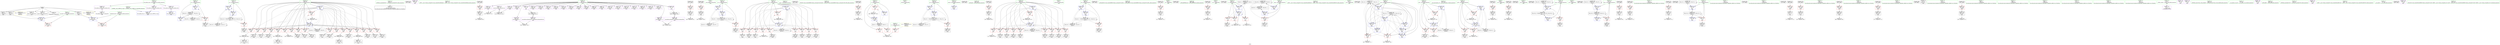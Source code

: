 digraph "SVFG" {
	label="SVFG";

	Node0x5567074addd0 [shape=record,color=grey,label="{NodeID: 0\nNullPtr}"];
	Node0x5567074addd0 -> Node0x5567074b1680[style=solid];
	Node0x5567074addd0 -> Node0x5567074b1780[style=solid];
	Node0x5567074addd0 -> Node0x5567074b1850[style=solid];
	Node0x5567074addd0 -> Node0x5567074b1920[style=solid];
	Node0x5567074addd0 -> Node0x5567074b19f0[style=solid];
	Node0x5567074addd0 -> Node0x5567074b1ac0[style=solid];
	Node0x5567074addd0 -> Node0x5567074e77a0[style=solid];
	Node0x5567074e8b50 [shape=record,color=blue,label="{NodeID: 277\n80\<--154\no3\<--\nmain\n}"];
	Node0x5567074e8b50 -> Node0x55670750b430[style=dashed];
	Node0x5567074ddd90 [shape=record,color=red,label="{NodeID: 194\n278\<--76\n\<--x2\nmain\n}"];
	Node0x5567074ddd90 -> Node0x5567074b4430[style=solid];
	Node0x5567074afb40 [shape=record,color=black,label="{NodeID: 111\n333\<--332\nconv125\<--\nmain\n}"];
	Node0x5567074b5510 [shape=record,color=green,label="{NodeID: 28\n36\<--42\n_ZNSt8ios_base4InitD1Ev\<--_ZNSt8ios_base4InitD1Ev_field_insensitive\n}"];
	Node0x5567074b5510 -> Node0x5567074b1b90[style=solid];
	Node0x556707531a80 [shape=record,color=black,label="{NodeID: 554\n450 = PHI()\n}"];
	Node0x5567074b3940 [shape=record,color=red,label="{NodeID: 222\n366\<--88\n\<--i94\nmain\n}"];
	Node0x5567074b3940 -> Node0x5567074b01c0[style=solid];
	Node0x5567074df9e0 [shape=record,color=purple,label="{NodeID: 139\n480\<--20\n\<--.str.5\nmain\n}"];
	Node0x5567074b0710 [shape=record,color=green,label="{NodeID: 56\n169\<--170\n_ZNSt7__cxx1112basic_stringIcSt11char_traitsIcESaIcEEixEm\<--_ZNSt7__cxx1112basic_stringIcSt11char_traitsIcESaIcEEixEm_field_insensitive\n}"];
	Node0x556707534340 [shape=record,color=black,label="{NodeID: 582\n334 = PHI()\n}"];
	Node0x556707534340 -> Node0x5567074e70c0[style=solid];
	Node0x5567074f2d10 [shape=record,color=grey,label="{NodeID: 416\n120 = cmp(116, 113, )\n}"];
	Node0x5567074e74d0 [shape=record,color=red,label="{NodeID: 250\n428\<--427\n\<--call193\nmain\n}"];
	Node0x5567074e74d0 -> Node0x5567074df360[style=solid];
	Node0x5567074e1130 [shape=record,color=purple,label="{NodeID: 167\n116\<--115\narrayctor.next\<--arrayctor.cur\nmain\n}"];
	Node0x5567074e1130 -> Node0x5567074e3780[style=solid];
	Node0x5567074e1130 -> Node0x5567074f2d10[style=solid];
	Node0x5567074b2720 [shape=record,color=black,label="{NodeID: 84\n207\<--206\nconv39\<--\nmain\n}"];
	Node0x5567074b2720 -> Node0x5567074f3490[style=solid];
	Node0x5567074a9090 [shape=record,color=green,label="{NodeID: 1\n7\<--1\n__dso_handle\<--dummyObj\nGlob }"];
	Node0x5567074e8c20 [shape=record,color=blue,label="{NodeID: 278\n82\<--154\nx3\<--\nmain\n}"];
	Node0x5567074e8c20 -> Node0x5567074de750[style=dashed];
	Node0x5567074e8c20 -> Node0x5567074e9030[style=dashed];
	Node0x5567074e8c20 -> Node0x556707503330[style=dashed];
	Node0x5567074e8c20 -> Node0x55670750ff30[style=dashed];
	Node0x5567074dde60 [shape=record,color=red,label="{NodeID: 195\n160\<--78\n\<--j\nmain\n}"];
	Node0x5567074dde60 -> Node0x5567074f3190[style=solid];
	Node0x5567074afc10 [shape=record,color=black,label="{NodeID: 112\n336\<--335\nconv128\<--\nmain\n}"];
	Node0x5567074afc10 -> Node0x5567074f4c90[style=solid];
	Node0x5567074b55e0 [shape=record,color=green,label="{NodeID: 29\n49\<--50\nmain\<--main_field_insensitive\n}"];
	Node0x556707531b80 [shape=record,color=black,label="{NodeID: 555\n454 = PHI()\n}"];
	Node0x5567074b3a10 [shape=record,color=red,label="{NodeID: 223\n369\<--88\n\<--i94\nmain\n}"];
	Node0x5567074b3a10 -> Node0x5567074f1f90[style=solid];
	Node0x5567074dfab0 [shape=record,color=purple,label="{NodeID: 140\n547\<--22\nllvm.global_ctors_0\<--llvm.global_ctors\nGlob }"];
	Node0x5567074dfab0 -> Node0x5567074e75a0[style=solid];
	Node0x5567074b0810 [shape=record,color=green,label="{NodeID: 57\n447\<--448\n_ZStlsISt11char_traitsIcEERSt13basic_ostreamIcT_ES5_PKc\<--_ZStlsISt11char_traitsIcEERSt13basic_ostreamIcT_ES5_PKc_field_insensitive\n}"];
	Node0x556707534440 [shape=record,color=black,label="{NodeID: 583\n348 = PHI()\n}"];
	Node0x556707534440 -> Node0x5567074e7190[style=solid];
	Node0x5567074f2e90 [shape=record,color=grey,label="{NodeID: 417\n110 = cmp(108, 109, )\n}"];
	Node0x5567074e75a0 [shape=record,color=blue,label="{NodeID: 251\n547\<--23\nllvm.global_ctors_0\<--\nGlob }"];
	Node0x5567074e1200 [shape=record,color=purple,label="{NodeID: 168\n490\<--489\narraydestroy.element\<--arraydestroy.elementPast\nmain\n}"];
	Node0x5567074e1200 -> Node0x5567074e31e0[style=solid];
	Node0x5567074e1200 -> Node0x5567074f2590[style=solid];
	Node0x5567074b27f0 [shape=record,color=black,label="{NodeID: 85\n214\<--213\nidxprom43\<--\nmain\n}"];
	Node0x5567074a9240 [shape=record,color=green,label="{NodeID: 2\n8\<--1\n_ZSt3cin\<--dummyObj\nGlob }"];
	Node0x556707503330 [shape=record,color=black,label="{NodeID: 445\nMR_30V_7 = PHI(MR_30V_6, MR_30V_5, MR_30V_5, )\npts\{83 \}\n}"];
	Node0x556707503330 -> Node0x5567074de750[style=dashed];
	Node0x556707503330 -> Node0x5567074e9030[style=dashed];
	Node0x556707503330 -> Node0x556707503330[style=dashed];
	Node0x556707503330 -> Node0x55670750ff30[style=dashed];
	Node0x5567074e8cf0 [shape=record,color=blue,label="{NodeID: 279\n84\<--154\no4\<--\nmain\n}"];
	Node0x5567074e8cf0 -> Node0x5567074de820[style=dashed];
	Node0x5567074e8cf0 -> Node0x5567074e9100[style=dashed];
	Node0x5567074e8cf0 -> Node0x556707501f30[style=dashed];
	Node0x5567074e8cf0 -> Node0x556707510430[style=dashed];
	Node0x5567074ddf30 [shape=record,color=red,label="{NodeID: 196\n166\<--78\n\<--j\nmain\n}"];
	Node0x5567074ddf30 -> Node0x5567074b1f00[style=solid];
	Node0x5567074afce0 [shape=record,color=black,label="{NodeID: 113\n342\<--341\nidxprom132\<--\nmain\n}"];
	Node0x5567074b56b0 [shape=record,color=green,label="{NodeID: 30\n52\<--53\nretval\<--retval_field_insensitive\nmain\n}"];
	Node0x5567074b56b0 -> Node0x5567074e78a0[style=solid];
	Node0x556707531c50 [shape=record,color=black,label="{NodeID: 556\n459 = PHI()\n}"];
	Node0x5567074b3ae0 [shape=record,color=red,label="{NodeID: 224\n377\<--88\n\<--i94\nmain\n}"];
	Node0x5567074b3ae0 -> Node0x5567074dec90[style=solid];
	Node0x5567074dfbb0 [shape=record,color=purple,label="{NodeID: 141\n548\<--22\nllvm.global_ctors_1\<--llvm.global_ctors\nGlob }"];
	Node0x5567074dfbb0 -> Node0x5567074e76a0[style=solid];
	Node0x5567074b0910 [shape=record,color=green,label="{NodeID: 58\n451\<--452\n_ZNSolsEi\<--_ZNSolsEi_field_insensitive\n}"];
	Node0x5567074f3010 [shape=record,color=grey,label="{NodeID: 418\n184 = cmp(183, 185, )\n}"];
	Node0x5567074e76a0 [shape=record,color=blue,label="{NodeID: 252\n548\<--24\nllvm.global_ctors_1\<--_GLOBAL__sub_I_STEP5_0_0.cpp\nGlob }"];
	Node0x5567074e12d0 [shape=record,color=purple,label="{NodeID: 169\n502\<--501\narraydestroy.element242\<--arraydestroy.elementPast241\nmain\n}"];
	Node0x5567074e12d0 -> Node0x5567074e2c40[style=solid];
	Node0x5567074e12d0 -> Node0x5567074f2a10[style=solid];
	Node0x5567074b28c0 [shape=record,color=black,label="{NodeID: 86\n217\<--216\nconv45\<--\nmain\n}"];
	Node0x5567074a92d0 [shape=record,color=green,label="{NodeID: 3\n9\<--1\n_ZSt4cout\<--dummyObj\nGlob }"];
	Node0x5567074e8dc0 [shape=record,color=blue,label="{NodeID: 280\n86\<--154\nx4\<--\nmain\n}"];
	Node0x5567074e8dc0 -> Node0x5567074de8f0[style=dashed];
	Node0x5567074e8dc0 -> Node0x5567074e91d0[style=dashed];
	Node0x5567074e8dc0 -> Node0x556707510930[style=dashed];
	Node0x5567074e8dc0 -> Node0x556707514870[style=dashed];
	Node0x5567074de000 [shape=record,color=red,label="{NodeID: 197\n179\<--78\n\<--j\nmain\n}"];
	Node0x5567074de000 -> Node0x5567074b2170[style=solid];
	Node0x5567074afdb0 [shape=record,color=black,label="{NodeID: 114\n347\<--345\nconv134\<--sub\nmain\n}"];
	Node0x5567074b5780 [shape=record,color=green,label="{NodeID: 31\n54\<--55\nT\<--T_field_insensitive\nmain\n}"];
	Node0x5567074b5780 -> Node0x5567074e13a0[style=solid];
	Node0x556707531d80 [shape=record,color=black,label="{NodeID: 557\n460 = PHI()\n}"];
	Node0x5567074b3bb0 [shape=record,color=red,label="{NodeID: 225\n380\<--88\n\<--i94\nmain\n}"];
	Node0x5567074b3bb0 -> Node0x5567074e4020[style=solid];
	Node0x5567074dfcb0 [shape=record,color=purple,label="{NodeID: 142\n549\<--22\nllvm.global_ctors_2\<--llvm.global_ctors\nGlob }"];
	Node0x5567074dfcb0 -> Node0x5567074e77a0[style=solid];
	Node0x5567074b0a10 [shape=record,color=green,label="{NodeID: 59\n461\<--462\n_ZSt4endlIcSt11char_traitsIcEERSt13basic_ostreamIT_T0_ES6_\<--_ZSt4endlIcSt11char_traitsIcEERSt13basic_ostreamIT_T0_ES6__field_insensitive\n}"];
	Node0x5567074f3190 [shape=record,color=grey,label="{NodeID: 419\n161 = cmp(160, 126, )\n}"];
	Node0x5567074e77a0 [shape=record,color=blue, style = dotted,label="{NodeID: 253\n549\<--3\nllvm.global_ctors_2\<--dummyVal\nGlob }"];
	Node0x5567074e13a0 [shape=record,color=red,label="{NodeID: 170\n109\<--54\n\<--T\nmain\n}"];
	Node0x5567074e13a0 -> Node0x5567074f2e90[style=solid];
	Node0x5567074b2990 [shape=record,color=black,label="{NodeID: 87\n220\<--219\nconv48\<--\nmain\n}"];
	Node0x5567074b2990 -> Node0x5567074f4090[style=solid];
	Node0x5567074b5a00 [shape=record,color=green,label="{NodeID: 4\n10\<--1\n.str\<--dummyObj\nGlob }"];
	Node0x5567074e8e90 [shape=record,color=blue,label="{NodeID: 281\n88\<--97\ni94\<--\nmain\n}"];
	Node0x5567074e8e90 -> Node0x5567074de9c0[style=dashed];
	Node0x5567074e8e90 -> Node0x5567074dea90[style=dashed];
	Node0x5567074e8e90 -> Node0x5567074deb60[style=dashed];
	Node0x5567074e8e90 -> Node0x5567074b3120[style=dashed];
	Node0x5567074e8e90 -> Node0x5567074b31f0[style=dashed];
	Node0x5567074e8e90 -> Node0x5567074b32c0[style=dashed];
	Node0x5567074e8e90 -> Node0x5567074b3390[style=dashed];
	Node0x5567074e8e90 -> Node0x5567074b3460[style=dashed];
	Node0x5567074e8e90 -> Node0x5567074b3530[style=dashed];
	Node0x5567074e8e90 -> Node0x5567074b3600[style=dashed];
	Node0x5567074e8e90 -> Node0x5567074b36d0[style=dashed];
	Node0x5567074e8e90 -> Node0x5567074b37a0[style=dashed];
	Node0x5567074e8e90 -> Node0x5567074b3870[style=dashed];
	Node0x5567074e8e90 -> Node0x5567074b3940[style=dashed];
	Node0x5567074e8e90 -> Node0x5567074b3a10[style=dashed];
	Node0x5567074e8e90 -> Node0x5567074b3ae0[style=dashed];
	Node0x5567074e8e90 -> Node0x5567074b3bb0[style=dashed];
	Node0x5567074e8e90 -> Node0x5567074b3c80[style=dashed];
	Node0x5567074e8e90 -> Node0x5567074e92a0[style=dashed];
	Node0x5567074e8e90 -> Node0x556707510e30[style=dashed];
	Node0x5567074de0d0 [shape=record,color=red,label="{NodeID: 198\n193\<--78\n\<--j\nmain\n}"];
	Node0x5567074de0d0 -> Node0x5567074b23e0[style=solid];
	Node0x5567074afe80 [shape=record,color=black,label="{NodeID: 115\n350\<--349\nconv137\<--\nmain\n}"];
	Node0x5567074afe80 -> Node0x5567074f4690[style=solid];
	Node0x5567074b5850 [shape=record,color=green,label="{NodeID: 32\n56\<--57\nt\<--t_field_insensitive\nmain\n}"];
	Node0x5567074b5850 -> Node0x5567074e1470[style=solid];
	Node0x5567074b5850 -> Node0x5567074e1540[style=solid];
	Node0x5567074b5850 -> Node0x5567074e1610[style=solid];
	Node0x5567074b5850 -> Node0x5567074e7970[style=solid];
	Node0x5567074b5850 -> Node0x5567074e99f0[style=solid];
	Node0x556707531e50 [shape=record,color=black,label="{NodeID: 558\n470 = PHI()\n}"];
	Node0x55670750cd30 [shape=record,color=black,label="{NodeID: 475\nMR_6V_3 = PHI(MR_6V_4, MR_6V_2, )\npts\{57 \}\n}"];
	Node0x55670750cd30 -> Node0x5567074e1470[style=dashed];
	Node0x55670750cd30 -> Node0x5567074e1540[style=dashed];
	Node0x55670750cd30 -> Node0x5567074e1610[style=dashed];
	Node0x55670750cd30 -> Node0x5567074e99f0[style=dashed];
	Node0x5567074b3c80 [shape=record,color=red,label="{NodeID: 226\n391\<--88\n\<--i94\nmain\n}"];
	Node0x5567074b3c80 -> Node0x5567074e3d20[style=solid];
	Node0x5567074dfdb0 [shape=record,color=purple,label="{NodeID: 143\n112\<--58\narray.begin\<--s\nmain\n}"];
	Node0x5567074dfdb0 -> Node0x5567074e3780[style=solid];
	Node0x5567074b0b10 [shape=record,color=green,label="{NodeID: 60\n463\<--464\n_ZNSolsEPFRSoS_E\<--_ZNSolsEPFRSoS_E_field_insensitive\n}"];
	Node0x5567074f3310 [shape=record,color=grey,label="{NodeID: 420\n198 = cmp(197, 174, )\n}"];
	Node0x5567074e78a0 [shape=record,color=blue,label="{NodeID: 254\n52\<--97\nretval\<--\nmain\n}"];
	Node0x5567074e1470 [shape=record,color=red,label="{NodeID: 171\n108\<--56\n\<--t\nmain\n}"];
	Node0x5567074e1470 -> Node0x5567074f2e90[style=solid];
	Node0x5567074b2a60 [shape=record,color=black,label="{NodeID: 88\n224\<--223\nidxprom51\<--\nmain\n}"];
	Node0x5567074b5a90 [shape=record,color=green,label="{NodeID: 5\n12\<--1\n.str.1\<--dummyObj\nGlob }"];
	Node0x5567074e8f60 [shape=record,color=blue,label="{NodeID: 282\n80\<--188\no3\<--\nmain\n}"];
	Node0x5567074e8f60 -> Node0x55670750b430[style=dashed];
	Node0x5567074de1a0 [shape=record,color=red,label="{NodeID: 199\n203\<--78\n\<--j\nmain\n}"];
	Node0x5567074de1a0 -> Node0x5567074b2650[style=solid];
	Node0x5567074aff50 [shape=record,color=black,label="{NodeID: 116\n354\<--353\nidxprom140\<--\nmain\n}"];
	Node0x5567074ae330 [shape=record,color=green,label="{NodeID: 33\n58\<--59\ns\<--s_field_insensitive\nmain\n}"];
	Node0x5567074ae330 -> Node0x5567074dfdb0[style=solid];
	Node0x5567074ae330 -> Node0x5567074dfe80[style=solid];
	Node0x5567074ae330 -> Node0x5567074dff50[style=solid];
	Node0x5567074ae330 -> Node0x5567074e0020[style=solid];
	Node0x5567074ae330 -> Node0x5567074e00f0[style=solid];
	Node0x5567074ae330 -> Node0x5567074e01c0[style=solid];
	Node0x5567074ae330 -> Node0x5567074e0290[style=solid];
	Node0x5567074ae330 -> Node0x5567074e0360[style=solid];
	Node0x5567074ae330 -> Node0x5567074e0430[style=solid];
	Node0x5567074ae330 -> Node0x5567074e0500[style=solid];
	Node0x5567074ae330 -> Node0x5567074e05d0[style=solid];
	Node0x5567074ae330 -> Node0x5567074e06a0[style=solid];
	Node0x5567074ae330 -> Node0x5567074e0770[style=solid];
	Node0x5567074ae330 -> Node0x5567074e0840[style=solid];
	Node0x5567074ae330 -> Node0x5567074e0910[style=solid];
	Node0x5567074ae330 -> Node0x5567074e09e0[style=solid];
	Node0x5567074ae330 -> Node0x5567074e0ab0[style=solid];
	Node0x5567074ae330 -> Node0x5567074e0b80[style=solid];
	Node0x5567074ae330 -> Node0x5567074e0c50[style=solid];
	Node0x5567074ae330 -> Node0x5567074e0d20[style=solid];
	Node0x5567074ae330 -> Node0x5567074e0df0[style=solid];
	Node0x5567074ae330 -> Node0x5567074e0ec0[style=solid];
	Node0x5567074ae330 -> Node0x5567074e0f90[style=solid];
	Node0x5567074ae330 -> Node0x5567074e1060[style=solid];
	Node0x556707531f80 [shape=record,color=black,label="{NodeID: 559\n471 = PHI()\n}"];
	Node0x55670750d230 [shape=record,color=black,label="{NodeID: 476\nMR_8V_2 = PHI(MR_8V_4, MR_8V_1, )\npts\{61 \}\n}"];
	Node0x55670750d230 -> Node0x5567074e7a40[style=dashed];
	Node0x5567074b3d50 [shape=record,color=red,label="{NodeID: 227\n473\<--90\n\<--anyp\nmain\n}"];
	Node0x5567074b3d50 -> Node0x5567074df430[style=solid];
	Node0x5567074dfe80 [shape=record,color=purple,label="{NodeID: 144\n113\<--58\narrayctor.end\<--s\nmain\n}"];
	Node0x5567074dfe80 -> Node0x5567074f2d10[style=solid];
	Node0x5567074b13b0 [shape=record,color=green,label="{NodeID: 61\n492\<--493\n_ZNSt7__cxx1112basic_stringIcSt11char_traitsIcESaIcEED1Ev\<--_ZNSt7__cxx1112basic_stringIcSt11char_traitsIcESaIcEED1Ev_field_insensitive\n}"];
	Node0x5567074f3490 [shape=record,color=grey,label="{NodeID: 421\n208 = cmp(207, 209, )\n}"];
	Node0x5567074e7970 [shape=record,color=blue,label="{NodeID: 255\n56\<--106\nt\<--\nmain\n}"];
	Node0x5567074e7970 -> Node0x55670750cd30[style=dashed];
	Node0x5567074e1540 [shape=record,color=red,label="{NodeID: 172\n449\<--56\n\<--t\nmain\n}"];
	Node0x5567074b2b30 [shape=record,color=black,label="{NodeID: 89\n227\<--226\nconv53\<--\nmain\n}"];
	Node0x5567074b5b20 [shape=record,color=green,label="{NodeID: 6\n14\<--1\n.str.2\<--dummyObj\nGlob }"];
	Node0x5567074e9030 [shape=record,color=blue,label="{NodeID: 283\n82\<--188\nx3\<--\nmain\n}"];
	Node0x5567074e9030 -> Node0x556707503330[style=dashed];
	Node0x5567074de270 [shape=record,color=red,label="{NodeID: 200\n213\<--78\n\<--j\nmain\n}"];
	Node0x5567074de270 -> Node0x5567074b27f0[style=solid];
	Node0x5567074b0020 [shape=record,color=black,label="{NodeID: 117\n358\<--357\nconv143\<--sub142\nmain\n}"];
	Node0x5567074ae400 [shape=record,color=green,label="{NodeID: 34\n60\<--61\ni\<--i_field_insensitive\nmain\n}"];
	Node0x5567074ae400 -> Node0x5567074e16e0[style=solid];
	Node0x5567074ae400 -> Node0x5567074e17b0[style=solid];
	Node0x5567074ae400 -> Node0x5567074e1880[style=solid];
	Node0x5567074ae400 -> Node0x5567074e7a40[style=solid];
	Node0x5567074ae400 -> Node0x5567074e7b10[style=solid];
	Node0x556707532050 [shape=record,color=black,label="{NodeID: 560\n477 = PHI()\n}"];
	Node0x55670750d730 [shape=record,color=black,label="{NodeID: 477\nMR_14V_2 = PHI(MR_14V_17, MR_14V_1, )\npts\{67 \}\n}"];
	Node0x55670750d730 -> Node0x5567074e7d80[style=dashed];
	Node0x5567074b3e20 [shape=record,color=red,label="{NodeID: 228\n414\<--92\n\<--i181\nmain\n}"];
	Node0x5567074b3e20 -> Node0x5567074f3790[style=solid];
	Node0x5567074dff50 [shape=record,color=purple,label="{NodeID: 145\n130\<--58\narrayidx\<--s\nmain\n}"];
	Node0x5567074b1480 [shape=record,color=green,label="{NodeID: 62\n523\<--524\n__gxx_personality_v0\<--__gxx_personality_v0_field_insensitive\n}"];
	Node0x556707516b40 [shape=record,color=black,label="{NodeID: 505\nMR_38V_6 = PHI(MR_38V_8, MR_38V_5, )\npts\{91 \}\n}"];
	Node0x556707516b40 -> Node0x5567074b3d50[style=dashed];
	Node0x556707516b40 -> Node0x5567074e9780[style=dashed];
	Node0x556707516b40 -> Node0x556707511330[style=dashed];
	Node0x556707516b40 -> Node0x556707516b40[style=dashed];
	Node0x5567074f3610 [shape=record,color=grey,label="{NodeID: 422\n420 = cmp(419, 126, )\n}"];
	Node0x5567074e7a40 [shape=record,color=blue,label="{NodeID: 256\n60\<--97\ni\<--\nmain\n}"];
	Node0x5567074e7a40 -> Node0x5567074e16e0[style=dashed];
	Node0x5567074e7a40 -> Node0x5567074e17b0[style=dashed];
	Node0x5567074e7a40 -> Node0x5567074e1880[style=dashed];
	Node0x5567074e7a40 -> Node0x5567074e7b10[style=dashed];
	Node0x5567074e7a40 -> Node0x55670750d230[style=dashed];
	Node0x5567074e1610 [shape=record,color=red,label="{NodeID: 173\n497\<--56\n\<--t\nmain\n}"];
	Node0x5567074e1610 -> Node0x5567074e3ea0[style=solid];
	Node0x5567074b2c00 [shape=record,color=black,label="{NodeID: 90\n230\<--229\nconv56\<--\nmain\n}"];
	Node0x5567074b2c00 -> Node0x5567074f4b10[style=solid];
	Node0x5567074b5bb0 [shape=record,color=green,label="{NodeID: 7\n16\<--1\n.str.3\<--dummyObj\nGlob }"];
	Node0x5567074e9100 [shape=record,color=blue,label="{NodeID: 284\n84\<--188\no4\<--\nmain\n}"];
	Node0x5567074e9100 -> Node0x556707501f30[style=dashed];
	Node0x5567074de340 [shape=record,color=red,label="{NodeID: 201\n223\<--78\n\<--j\nmain\n}"];
	Node0x5567074de340 -> Node0x5567074b2a60[style=solid];
	Node0x5567074b00f0 [shape=record,color=black,label="{NodeID: 118\n361\<--360\nconv146\<--\nmain\n}"];
	Node0x5567074b00f0 -> Node0x5567074f4390[style=solid];
	Node0x5567074ae4d0 [shape=record,color=green,label="{NodeID: 35\n62\<--63\nexn.slot\<--exn.slot_field_insensitive\nmain\n}"];
	Node0x5567074ae4d0 -> Node0x5567074e1950[style=solid];
	Node0x5567074ae4d0 -> Node0x5567074e7be0[style=solid];
	Node0x556707532180 [shape=record,color=black,label="{NodeID: 561\n478 = PHI()\n}"];
	Node0x55670750dc30 [shape=record,color=black,label="{NodeID: 478\nMR_16V_2 = PHI(MR_16V_5, MR_16V_1, )\npts\{69 \}\n}"];
	Node0x55670750dc30 -> Node0x5567074e7e50[style=dashed];
	Node0x5567074b3ef0 [shape=record,color=red,label="{NodeID: 229\n422\<--92\n\<--i181\nmain\n}"];
	Node0x5567074b3ef0 -> Node0x5567074df1c0[style=solid];
	Node0x5567074e0020 [shape=record,color=purple,label="{NodeID: 146\n144\<--58\narray.begin239\<--s\nmain\n}"];
	Node0x5567074e0020 -> Node0x5567074f2a10[style=solid];
	Node0x5567074b1580 [shape=record,color=green,label="{NodeID: 63\n24\<--543\n_GLOBAL__sub_I_STEP5_0_0.cpp\<--_GLOBAL__sub_I_STEP5_0_0.cpp_field_insensitive\n}"];
	Node0x5567074b1580 -> Node0x5567074e76a0[style=solid];
	Node0x5567074f3790 [shape=record,color=grey,label="{NodeID: 423\n415 = cmp(414, 126, )\n}"];
	Node0x5567074e7b10 [shape=record,color=blue,label="{NodeID: 257\n60\<--136\ni\<--inc\nmain\n}"];
	Node0x5567074e7b10 -> Node0x5567074e16e0[style=dashed];
	Node0x5567074e7b10 -> Node0x5567074e17b0[style=dashed];
	Node0x5567074e7b10 -> Node0x5567074e1880[style=dashed];
	Node0x5567074e7b10 -> Node0x5567074e7b10[style=dashed];
	Node0x5567074e7b10 -> Node0x55670750d230[style=dashed];
	Node0x5567074e16e0 [shape=record,color=red,label="{NodeID: 174\n124\<--60\n\<--i\nmain\n}"];
	Node0x5567074e16e0 -> Node0x5567074f2b90[style=solid];
	Node0x5567074b2cd0 [shape=record,color=black,label="{NodeID: 91\n236\<--235\nidxprom60\<--\nmain\n}"];
	Node0x5567074b5c40 [shape=record,color=green,label="{NodeID: 8\n18\<--1\n.str.4\<--dummyObj\nGlob }"];
	Node0x5567074e91d0 [shape=record,color=blue,label="{NodeID: 285\n86\<--188\nx4\<--\nmain\n}"];
	Node0x5567074e91d0 -> Node0x556707514870[style=dashed];
	Node0x5567074de410 [shape=record,color=red,label="{NodeID: 202\n235\<--78\n\<--j\nmain\n}"];
	Node0x5567074de410 -> Node0x5567074b2cd0[style=solid];
	Node0x5567074b01c0 [shape=record,color=black,label="{NodeID: 119\n367\<--366\nidxprom150\<--\nmain\n}"];
	Node0x5567074ae5a0 [shape=record,color=green,label="{NodeID: 36\n64\<--65\nehselector.slot\<--ehselector.slot_field_insensitive\nmain\n}"];
	Node0x5567074ae5a0 -> Node0x5567074e1a20[style=solid];
	Node0x5567074ae5a0 -> Node0x5567074e7cb0[style=solid];
	Node0x556707532250 [shape=record,color=black,label="{NodeID: 562\n481 = PHI()\n}"];
	Node0x55670750e130 [shape=record,color=black,label="{NodeID: 479\nMR_18V_2 = PHI(MR_18V_4, MR_18V_1, )\npts\{71 \}\n}"];
	Node0x55670750e130 -> Node0x5567074e7f20[style=dashed];
	Node0x55670750e130 -> Node0x55670750e130[style=dashed];
	Node0x5567074b3fc0 [shape=record,color=red,label="{NodeID: 230\n441\<--92\n\<--i181\nmain\n}"];
	Node0x5567074b3fc0 -> Node0x5567074f2410[style=solid];
	Node0x5567074e00f0 [shape=record,color=purple,label="{NodeID: 147\n145\<--58\n\<--s\nmain\n}"];
	Node0x5567074e00f0 -> Node0x5567074e2c40[style=solid];
	Node0x5567074b1680 [shape=record,color=black,label="{NodeID: 64\n2\<--3\ndummyVal\<--dummyVal\n}"];
	Node0x5567074f3910 [shape=record,color=grey,label="{NodeID: 424\n151 = cmp(150, 126, )\n}"];
	Node0x5567074e7be0 [shape=record,color=blue,label="{NodeID: 258\n62\<--140\nexn.slot\<--\nmain\n}"];
	Node0x5567074e7be0 -> Node0x5567074e1950[style=dashed];
	Node0x5567074e17b0 [shape=record,color=red,label="{NodeID: 175\n128\<--60\n\<--i\nmain\n}"];
	Node0x5567074e17b0 -> Node0x5567074b1d60[style=solid];
	Node0x5567074b2da0 [shape=record,color=black,label="{NodeID: 92\n239\<--238\nconv62\<--\nmain\n}"];
	Node0x5567074ad2d0 [shape=record,color=green,label="{NodeID: 9\n20\<--1\n.str.5\<--dummyObj\nGlob }"];
	Node0x5567074e92a0 [shape=record,color=blue,label="{NodeID: 286\n88\<--392\ni94\<--inc170\nmain\n}"];
	Node0x5567074e92a0 -> Node0x5567074de9c0[style=dashed];
	Node0x5567074e92a0 -> Node0x5567074dea90[style=dashed];
	Node0x5567074e92a0 -> Node0x5567074deb60[style=dashed];
	Node0x5567074e92a0 -> Node0x5567074b3120[style=dashed];
	Node0x5567074e92a0 -> Node0x5567074b31f0[style=dashed];
	Node0x5567074e92a0 -> Node0x5567074b32c0[style=dashed];
	Node0x5567074e92a0 -> Node0x5567074b3390[style=dashed];
	Node0x5567074e92a0 -> Node0x5567074b3460[style=dashed];
	Node0x5567074e92a0 -> Node0x5567074b3530[style=dashed];
	Node0x5567074e92a0 -> Node0x5567074b3600[style=dashed];
	Node0x5567074e92a0 -> Node0x5567074b36d0[style=dashed];
	Node0x5567074e92a0 -> Node0x5567074b37a0[style=dashed];
	Node0x5567074e92a0 -> Node0x5567074b3870[style=dashed];
	Node0x5567074e92a0 -> Node0x5567074b3940[style=dashed];
	Node0x5567074e92a0 -> Node0x5567074b3a10[style=dashed];
	Node0x5567074e92a0 -> Node0x5567074b3ae0[style=dashed];
	Node0x5567074e92a0 -> Node0x5567074b3bb0[style=dashed];
	Node0x5567074e92a0 -> Node0x5567074b3c80[style=dashed];
	Node0x5567074e92a0 -> Node0x5567074e92a0[style=dashed];
	Node0x5567074e92a0 -> Node0x556707510e30[style=dashed];
	Node0x5567074de4e0 [shape=record,color=red,label="{NodeID: 203\n245\<--78\n\<--j\nmain\n}"];
	Node0x5567074de4e0 -> Node0x5567074b2f40[style=solid];
	Node0x5567074b0290 [shape=record,color=black,label="{NodeID: 120\n371\<--370\nconv153\<--sub152\nmain\n}"];
	Node0x5567074ae670 [shape=record,color=green,label="{NodeID: 37\n66\<--67\nwin\<--win_field_insensitive\nmain\n}"];
	Node0x5567074ae670 -> Node0x5567074e1af0[style=solid];
	Node0x5567074ae670 -> Node0x5567074e1bc0[style=solid];
	Node0x5567074ae670 -> Node0x5567074e7d80[style=solid];
	Node0x5567074ae670 -> Node0x5567074e8740[style=solid];
	Node0x5567074ae670 -> Node0x5567074e8810[style=solid];
	Node0x5567074ae670 -> Node0x5567074e88e0[style=solid];
	Node0x5567074ae670 -> Node0x5567074e89b0[style=solid];
	Node0x5567074ae670 -> Node0x5567074e9370[style=solid];
	Node0x5567074ae670 -> Node0x5567074e9440[style=solid];
	Node0x556707532380 [shape=record,color=black,label="{NodeID: 563\n482 = PHI()\n}"];
	Node0x55670750e630 [shape=record,color=black,label="{NodeID: 480\nMR_20V_2 = PHI(MR_20V_4, MR_20V_1, )\npts\{73 \}\n}"];
	Node0x55670750e630 -> Node0x5567074e7ff0[style=dashed];
	Node0x55670750e630 -> Node0x55670750e630[style=dashed];
	Node0x5567074e2c40 [shape=record,color=black,label="{NodeID: 397\n501 = PHI(145, 502, )\n}"];
	Node0x5567074e2c40 -> Node0x5567074e12d0[style=solid];
	Node0x5567074e65a0 [shape=record,color=red,label="{NodeID: 231\n419\<--94\n\<--j185\nmain\n}"];
	Node0x5567074e65a0 -> Node0x5567074f3610[style=solid];
	Node0x5567074e01c0 [shape=record,color=purple,label="{NodeID: 148\n165\<--58\narrayidx14\<--s\nmain\n}"];
	Node0x5567074b1780 [shape=record,color=black,label="{NodeID: 65\n139\<--3\n\<--dummyVal\nmain\n}"];
	Node0x5567074f3a90 [shape=record,color=grey,label="{NodeID: 425\n315 = cmp(314, 185, )\n}"];
	Node0x5567074e7cb0 [shape=record,color=blue,label="{NodeID: 259\n64\<--142\nehselector.slot\<--\nmain\n}"];
	Node0x5567074e7cb0 -> Node0x5567074e1a20[style=dashed];
	Node0x5567074e1880 [shape=record,color=red,label="{NodeID: 176\n135\<--60\n\<--i\nmain\n}"];
	Node0x5567074e1880 -> Node0x5567074e41a0[style=solid];
	Node0x5567074b2e70 [shape=record,color=black,label="{NodeID: 93\n242\<--241\nconv65\<--\nmain\n}"];
	Node0x5567074b2e70 -> Node0x5567074f4990[style=solid];
	Node0x5567074ad3a0 [shape=record,color=green,label="{NodeID: 10\n23\<--1\n\<--dummyObj\nCan only get source location for instruction, argument, global var or function.}"];
	Node0x5567074e9370 [shape=record,color=blue,label="{NodeID: 287\n66\<--106\nwin\<--\nmain\n}"];
	Node0x5567074e9370 -> Node0x5567074e1af0[style=dashed];
	Node0x5567074e9370 -> Node0x5567074e1bc0[style=dashed];
	Node0x5567074e9370 -> Node0x5567074e9440[style=dashed];
	Node0x5567074e9370 -> Node0x55670750d730[style=dashed];
	Node0x5567074de5b0 [shape=record,color=red,label="{NodeID: 204\n258\<--78\n\<--j\nmain\n}"];
	Node0x5567074de5b0 -> Node0x5567074e44a0[style=solid];
	Node0x5567074dec00 [shape=record,color=black,label="{NodeID: 121\n374\<--373\nconv156\<--\nmain\n}"];
	Node0x5567074dec00 -> Node0x5567074f2890[style=solid];
	Node0x5567074ae740 [shape=record,color=green,label="{NodeID: 38\n68\<--69\ni6\<--i6_field_insensitive\nmain\n}"];
	Node0x5567074ae740 -> Node0x5567074e1c90[style=solid];
	Node0x5567074ae740 -> Node0x5567074e1d60[style=solid];
	Node0x5567074ae740 -> Node0x5567074e1e30[style=solid];
	Node0x5567074ae740 -> Node0x5567074e1f00[style=solid];
	Node0x5567074ae740 -> Node0x5567074e1fd0[style=solid];
	Node0x5567074ae740 -> Node0x5567074e20a0[style=solid];
	Node0x5567074ae740 -> Node0x5567074e2170[style=solid];
	Node0x5567074ae740 -> Node0x5567074e2240[style=solid];
	Node0x5567074ae740 -> Node0x5567074e2310[style=solid];
	Node0x5567074ae740 -> Node0x5567074e23e0[style=solid];
	Node0x5567074ae740 -> Node0x5567074e7e50[style=solid];
	Node0x5567074ae740 -> Node0x5567074e8a80[style=solid];
	Node0x5567075330e0 [shape=record,color=black,label="{NodeID: 564\n102 = PHI()\n}"];
	Node0x55670750eb30 [shape=record,color=black,label="{NodeID: 481\nMR_22V_2 = PHI(MR_22V_4, MR_22V_1, )\npts\{75 \}\n}"];
	Node0x55670750eb30 -> Node0x5567074e80c0[style=dashed];
	Node0x55670750eb30 -> Node0x55670750eb30[style=dashed];
	Node0x5567074e31e0 [shape=record,color=black,label="{NodeID: 398\n489 = PHI(487, 490, )\n}"];
	Node0x5567074e31e0 -> Node0x5567074e1200[style=solid];
	Node0x5567074e6630 [shape=record,color=red,label="{NodeID: 232\n425\<--94\n\<--j185\nmain\n}"];
	Node0x5567074e6630 -> Node0x5567074df290[style=solid];
	Node0x5567074e0290 [shape=record,color=purple,label="{NodeID: 149\n178\<--58\narrayidx20\<--s\nmain\n}"];
	Node0x5567074b1850 [shape=record,color=black,label="{NodeID: 66\n140\<--3\n\<--dummyVal\nmain\n}"];
	Node0x5567074b1850 -> Node0x5567074e7be0[style=solid];
	Node0x5567074f3c10 [shape=record,color=grey,label="{NodeID: 426\n456 = cmp(455, 106, )\n}"];
	Node0x5567074e7d80 [shape=record,color=blue,label="{NodeID: 260\n66\<--97\nwin\<--\nmain\n}"];
	Node0x5567074e7d80 -> Node0x5567074e1af0[style=dashed];
	Node0x5567074e7d80 -> Node0x5567074e1bc0[style=dashed];
	Node0x5567074e7d80 -> Node0x5567074e8740[style=dashed];
	Node0x5567074e7d80 -> Node0x5567074e8810[style=dashed];
	Node0x5567074e7d80 -> Node0x5567074e88e0[style=dashed];
	Node0x5567074e7d80 -> Node0x5567074e9370[style=dashed];
	Node0x5567074e7d80 -> Node0x5567074e9440[style=dashed];
	Node0x5567074e7d80 -> Node0x55670750d730[style=dashed];
	Node0x5567074e7d80 -> Node0x556707512230[style=dashed];
	Node0x5567074e1950 [shape=record,color=red,label="{NodeID: 177\n508\<--62\nexn\<--exn.slot\nmain\n}"];
	Node0x5567074b2f40 [shape=record,color=black,label="{NodeID: 94\n246\<--245\nidxprom68\<--\nmain\n}"];
	Node0x5567074ad470 [shape=record,color=green,label="{NodeID: 11\n97\<--1\n\<--dummyObj\nCan only get source location for instruction, argument, global var or function.}"];
	Node0x5567074e9440 [shape=record,color=blue,label="{NodeID: 288\n66\<--271\nwin\<--\nmain\n}"];
	Node0x5567074e9440 -> Node0x5567074e1af0[style=dashed];
	Node0x5567074e9440 -> Node0x5567074e1bc0[style=dashed];
	Node0x5567074e9440 -> Node0x55670750d730[style=dashed];
	Node0x5567074de680 [shape=record,color=red,label="{NodeID: 205\n395\<--80\n\<--o3\nmain\n}"];
	Node0x5567074de680 -> Node0x5567074dee80[style=solid];
	Node0x5567074dec90 [shape=record,color=black,label="{NodeID: 122\n378\<--377\nidxprom159\<--\nmain\n}"];
	Node0x5567074ae810 [shape=record,color=green,label="{NodeID: 39\n70\<--71\nOwin\<--Owin_field_insensitive\nmain\n}"];
	Node0x5567074ae810 -> Node0x5567074e24b0[style=solid];
	Node0x5567074ae810 -> Node0x5567074e7f20[style=solid];
	Node0x5567074ae810 -> Node0x5567074e8330[style=solid];
	Node0x5567075331e0 [shape=record,color=black,label="{NodeID: 565\n131 = PHI()\n}"];
	Node0x55670750f030 [shape=record,color=black,label="{NodeID: 482\nMR_24V_2 = PHI(MR_24V_4, MR_24V_1, )\npts\{77 \}\n}"];
	Node0x55670750f030 -> Node0x5567074e8190[style=dashed];
	Node0x55670750f030 -> Node0x55670750f030[style=dashed];
	Node0x5567074e3780 [shape=record,color=black,label="{NodeID: 399\n115 = PHI(112, 116, )\n}"];
	Node0x5567074e3780 -> Node0x5567074e1130[style=solid];
	Node0x5567074e6700 [shape=record,color=red,label="{NodeID: 233\n436\<--94\n\<--j185\nmain\n}"];
	Node0x5567074e6700 -> Node0x5567074f2290[style=solid];
	Node0x5567074e0360 [shape=record,color=purple,label="{NodeID: 150\n192\<--58\narrayidx27\<--s\nmain\n}"];
	Node0x5567074b1920 [shape=record,color=black,label="{NodeID: 67\n142\<--3\n\<--dummyVal\nmain\n}"];
	Node0x5567074b1920 -> Node0x5567074e7cb0[style=solid];
	Node0x5567074f3d90 [shape=record,color=grey,label="{NodeID: 427\n467 = cmp(466, 271, )\n}"];
	Node0x5567074e7e50 [shape=record,color=blue,label="{NodeID: 261\n68\<--97\ni6\<--\nmain\n}"];
	Node0x5567074e7e50 -> Node0x5567074e1c90[style=dashed];
	Node0x5567074e7e50 -> Node0x5567074e1d60[style=dashed];
	Node0x5567074e7e50 -> Node0x5567074e1e30[style=dashed];
	Node0x5567074e7e50 -> Node0x5567074e1f00[style=dashed];
	Node0x5567074e7e50 -> Node0x5567074e1fd0[style=dashed];
	Node0x5567074e7e50 -> Node0x5567074e20a0[style=dashed];
	Node0x5567074e7e50 -> Node0x5567074e2170[style=dashed];
	Node0x5567074e7e50 -> Node0x5567074e2240[style=dashed];
	Node0x5567074e7e50 -> Node0x5567074e2310[style=dashed];
	Node0x5567074e7e50 -> Node0x5567074e23e0[style=dashed];
	Node0x5567074e7e50 -> Node0x5567074e8a80[style=dashed];
	Node0x5567074e7e50 -> Node0x55670750dc30[style=dashed];
	Node0x5567074e1a20 [shape=record,color=red,label="{NodeID: 178\n509\<--64\nsel\<--ehselector.slot\nmain\n}"];
	Node0x5567074b3010 [shape=record,color=black,label="{NodeID: 95\n249\<--248\nconv70\<--\nmain\n}"];
	Node0x5567074ad540 [shape=record,color=green,label="{NodeID: 12\n99\<--1\n\<--dummyObj\nCan only get source location for instruction, argument, global var or function.}"];
	Node0x5567074e9510 [shape=record,color=blue,label="{NodeID: 289\n90\<--188\nanyp\<--\nmain\n}"];
	Node0x5567074e9510 -> Node0x5567074b3d50[style=dashed];
	Node0x5567074e9510 -> Node0x556707511330[style=dashed];
	Node0x5567074e9510 -> Node0x556707516b40[style=dashed];
	Node0x5567074de750 [shape=record,color=red,label="{NodeID: 206\n403\<--82\n\<--x3\nmain\n}"];
	Node0x5567074de750 -> Node0x5567074df020[style=solid];
	Node0x5567074ded20 [shape=record,color=black,label="{NodeID: 123\n382\<--381\nconv162\<--sub161\nmain\n}"];
	Node0x5567074ae8e0 [shape=record,color=green,label="{NodeID: 40\n72\<--73\nXwin\<--Xwin_field_insensitive\nmain\n}"];
	Node0x5567074ae8e0 -> Node0x5567074ddbf0[style=solid];
	Node0x5567074ae8e0 -> Node0x5567074e7ff0[style=solid];
	Node0x5567074ae8e0 -> Node0x5567074e8400[style=solid];
	Node0x5567075332e0 [shape=record,color=black,label="{NodeID: 566\n34 = PHI()\n}"];
	Node0x55670750f530 [shape=record,color=black,label="{NodeID: 483\nMR_26V_2 = PHI(MR_26V_4, MR_26V_1, )\npts\{79 \}\n}"];
	Node0x55670750f530 -> Node0x5567074e8260[style=dashed];
	Node0x55670750f530 -> Node0x55670750f530[style=dashed];
	Node0x5567074e3d20 [shape=record,color=grey,label="{NodeID: 400\n392 = Binary(391, 106, )\n}"];
	Node0x5567074e3d20 -> Node0x5567074e92a0[style=solid];
	Node0x5567074e67d0 [shape=record,color=red,label="{NodeID: 234\n171\<--168\n\<--call16\nmain\n}"];
	Node0x5567074e67d0 -> Node0x5567074b1fd0[style=solid];
	Node0x5567074e0430 [shape=record,color=purple,label="{NodeID: 151\n202\<--58\narrayidx35\<--s\nmain\n}"];
	Node0x5567074b19f0 [shape=record,color=black,label="{NodeID: 68\n510\<--3\nlpad.val\<--dummyVal\nmain\n}"];
	Node0x556707518f60 [shape=record,color=yellow,style=double,label="{NodeID: 511\n4V_1 = ENCHI(MR_4V_0)\npts\{55 \}\nFun[main]}"];
	Node0x556707518f60 -> Node0x5567074e13a0[style=dashed];
	Node0x5567074f3f10 [shape=record,color=grey,label="{NodeID: 428\n253 = cmp(252, 209, )\n}"];
	Node0x5567074e7f20 [shape=record,color=blue,label="{NodeID: 262\n70\<--154\nOwin\<--\nmain\n}"];
	Node0x5567074e7f20 -> Node0x5567074e24b0[style=dashed];
	Node0x5567074e7f20 -> Node0x5567074e7f20[style=dashed];
	Node0x5567074e7f20 -> Node0x5567074e8330[style=dashed];
	Node0x5567074e7f20 -> Node0x556707502430[style=dashed];
	Node0x5567074e7f20 -> Node0x55670750e130[style=dashed];
	Node0x5567074e1af0 [shape=record,color=red,label="{NodeID: 179\n455\<--66\n\<--win\nmain\n}"];
	Node0x5567074e1af0 -> Node0x5567074f3c10[style=solid];
	Node0x5567074b40f0 [shape=record,color=black,label="{NodeID: 96\n252\<--251\nconv73\<--\nmain\n}"];
	Node0x5567074b40f0 -> Node0x5567074f3f10[style=solid];
	Node0x5567074ad610 [shape=record,color=green,label="{NodeID: 13\n106\<--1\n\<--dummyObj\nCan only get source location for instruction, argument, global var or function.}"];
	Node0x5567074e95e0 [shape=record,color=blue,label="{NodeID: 290\n92\<--97\ni181\<--\nmain\n}"];
	Node0x5567074e95e0 -> Node0x5567074b3e20[style=dashed];
	Node0x5567074e95e0 -> Node0x5567074b3ef0[style=dashed];
	Node0x5567074e95e0 -> Node0x5567074b3fc0[style=dashed];
	Node0x5567074e95e0 -> Node0x5567074e9920[style=dashed];
	Node0x5567074e95e0 -> Node0x556707511830[style=dashed];
	Node0x5567074de820 [shape=record,color=red,label="{NodeID: 207\n398\<--84\n\<--o4\nmain\n}"];
	Node0x5567074de820 -> Node0x5567074def50[style=solid];
	Node0x5567074dedb0 [shape=record,color=black,label="{NodeID: 124\n385\<--384\nconv165\<--\nmain\n}"];
	Node0x5567074dedb0 -> Node0x5567074f2710[style=solid];
	Node0x5567074ae9b0 [shape=record,color=green,label="{NodeID: 41\n74\<--75\no2\<--o2_field_insensitive\nmain\n}"];
	Node0x5567074ae9b0 -> Node0x5567074ddcc0[style=solid];
	Node0x5567074ae9b0 -> Node0x5567074e80c0[style=solid];
	Node0x5567074ae9b0 -> Node0x5567074e84d0[style=solid];
	Node0x5567075333e0 [shape=record,color=black,label="{NodeID: 567\n195 = PHI()\n}"];
	Node0x5567075333e0 -> Node0x5567074e6970[style=solid];
	Node0x55670750fa30 [shape=record,color=black,label="{NodeID: 484\nMR_28V_2 = PHI(MR_28V_5, MR_28V_1, )\npts\{81 \}\n}"];
	Node0x55670750fa30 -> Node0x5567074e8b50[style=dashed];
	Node0x5567074e3ea0 [shape=record,color=grey,label="{NodeID: 401\n498 = Binary(497, 106, )\n}"];
	Node0x5567074e3ea0 -> Node0x5567074e99f0[style=solid];
	Node0x5567074e68a0 [shape=record,color=red,label="{NodeID: 235\n182\<--181\n\<--call23\nmain\n}"];
	Node0x5567074e68a0 -> Node0x5567074b2240[style=solid];
	Node0x5567074e0500 [shape=record,color=purple,label="{NodeID: 152\n215\<--58\narrayidx44\<--s\nmain\n}"];
	Node0x5567074b1ac0 [shape=record,color=black,label="{NodeID: 69\n511\<--3\nlpad.val248\<--dummyVal\nmain\n}"];
	Node0x5567074f4090 [shape=record,color=grey,label="{NodeID: 429\n221 = cmp(220, 174, )\n}"];
	Node0x5567074e7ff0 [shape=record,color=blue,label="{NodeID: 263\n72\<--154\nXwin\<--\nmain\n}"];
	Node0x5567074e7ff0 -> Node0x556707503830[style=dashed];
	Node0x5567074e1bc0 [shape=record,color=red,label="{NodeID: 180\n466\<--66\n\<--win\nmain\n}"];
	Node0x5567074e1bc0 -> Node0x5567074f3d90[style=solid];
	Node0x5567074b41c0 [shape=record,color=black,label="{NodeID: 97\n263\<--262\ntobool\<--\nmain\n}"];
	Node0x5567074ad6e0 [shape=record,color=green,label="{NodeID: 14\n126\<--1\n\<--dummyObj\nCan only get source location for instruction, argument, global var or function.}"];
	Node0x5567074e96b0 [shape=record,color=blue,label="{NodeID: 291\n94\<--97\nj185\<--\nmain\n}"];
	Node0x5567074e96b0 -> Node0x5567074e65a0[style=dashed];
	Node0x5567074e96b0 -> Node0x5567074e6630[style=dashed];
	Node0x5567074e96b0 -> Node0x5567074e6700[style=dashed];
	Node0x5567074e96b0 -> Node0x5567074e96b0[style=dashed];
	Node0x5567074e96b0 -> Node0x5567074e9850[style=dashed];
	Node0x5567074e96b0 -> Node0x556707511d30[style=dashed];
	Node0x5567074de8f0 [shape=record,color=red,label="{NodeID: 208\n406\<--86\n\<--x4\nmain\n}"];
	Node0x5567074de8f0 -> Node0x5567074df0f0[style=solid];
	Node0x5567074dee80 [shape=record,color=black,label="{NodeID: 125\n396\<--395\ntobool172\<--\nmain\n}"];
	Node0x5567074aea80 [shape=record,color=green,label="{NodeID: 42\n76\<--77\nx2\<--x2_field_insensitive\nmain\n}"];
	Node0x5567074aea80 -> Node0x5567074ddd90[style=solid];
	Node0x5567074aea80 -> Node0x5567074e8190[style=solid];
	Node0x5567074aea80 -> Node0x5567074e85a0[style=solid];
	Node0x556707533540 [shape=record,color=black,label="{NodeID: 568\n205 = PHI()\n}"];
	Node0x556707533540 -> Node0x5567074e6a40[style=solid];
	Node0x55670750ff30 [shape=record,color=black,label="{NodeID: 485\nMR_30V_2 = PHI(MR_30V_5, MR_30V_1, )\npts\{83 \}\n}"];
	Node0x55670750ff30 -> Node0x5567074e8c20[style=dashed];
	Node0x5567074e4020 [shape=record,color=grey,label="{NodeID: 402\n381 = Binary(346, 380, )\n}"];
	Node0x5567074e4020 -> Node0x5567074ded20[style=solid];
	Node0x5567074e6970 [shape=record,color=red,label="{NodeID: 236\n196\<--195\n\<--call30\nmain\n}"];
	Node0x5567074e6970 -> Node0x5567074b24b0[style=solid];
	Node0x5567074e05d0 [shape=record,color=purple,label="{NodeID: 153\n225\<--58\narrayidx52\<--s\nmain\n}"];
	Node0x5567074b1b90 [shape=record,color=black,label="{NodeID: 70\n35\<--36\n\<--_ZNSt8ios_base4InitD1Ev\nCan only get source location for instruction, argument, global var or function.}"];
	Node0x5567074f4210 [shape=record,color=grey,label="{NodeID: 430\n327 = cmp(326, 174, )\n}"];
	Node0x5567074e80c0 [shape=record,color=blue,label="{NodeID: 264\n74\<--154\no2\<--\nmain\n}"];
	Node0x5567074e80c0 -> Node0x556707503d30[style=dashed];
	Node0x5567074e1c90 [shape=record,color=red,label="{NodeID: 181\n150\<--68\n\<--i6\nmain\n}"];
	Node0x5567074e1c90 -> Node0x5567074f3910[style=solid];
	Node0x5567074b4290 [shape=record,color=black,label="{NodeID: 98\n268\<--267\ntobool82\<--\nmain\n}"];
	Node0x5567074ad7b0 [shape=record,color=green,label="{NodeID: 15\n154\<--1\n\<--dummyObj\nCan only get source location for instruction, argument, global var or function.}"];
	Node0x5567074e9780 [shape=record,color=blue,label="{NodeID: 292\n90\<--154\nanyp\<--\nmain\n}"];
	Node0x5567074e9780 -> Node0x556707516b40[style=dashed];
	Node0x5567074de9c0 [shape=record,color=red,label="{NodeID: 209\n294\<--88\n\<--i94\nmain\n}"];
	Node0x5567074de9c0 -> Node0x5567074f4510[style=solid];
	Node0x5567074def50 [shape=record,color=black,label="{NodeID: 126\n399\<--398\ntobool173\<--\nmain\n}"];
	Node0x5567074aeb50 [shape=record,color=green,label="{NodeID: 43\n78\<--79\nj\<--j_field_insensitive\nmain\n}"];
	Node0x5567074aeb50 -> Node0x5567074dde60[style=solid];
	Node0x5567074aeb50 -> Node0x5567074ddf30[style=solid];
	Node0x5567074aeb50 -> Node0x5567074de000[style=solid];
	Node0x5567074aeb50 -> Node0x5567074de0d0[style=solid];
	Node0x5567074aeb50 -> Node0x5567074de1a0[style=solid];
	Node0x5567074aeb50 -> Node0x5567074de270[style=solid];
	Node0x5567074aeb50 -> Node0x5567074de340[style=solid];
	Node0x5567074aeb50 -> Node0x5567074de410[style=solid];
	Node0x5567074aeb50 -> Node0x5567074de4e0[style=solid];
	Node0x5567074aeb50 -> Node0x5567074de5b0[style=solid];
	Node0x5567074aeb50 -> Node0x5567074e8260[style=solid];
	Node0x5567074aeb50 -> Node0x5567074e8670[style=solid];
	Node0x556707533640 [shape=record,color=black,label="{NodeID: 569\n98 = PHI()\n}"];
	Node0x556707510430 [shape=record,color=black,label="{NodeID: 486\nMR_32V_2 = PHI(MR_32V_5, MR_32V_1, )\npts\{85 \}\n}"];
	Node0x556707510430 -> Node0x5567074e8cf0[style=dashed];
	Node0x5567074e41a0 [shape=record,color=grey,label="{NodeID: 403\n136 = Binary(135, 106, )\n}"];
	Node0x5567074e41a0 -> Node0x5567074e7b10[style=solid];
	Node0x5567074e6a40 [shape=record,color=red,label="{NodeID: 237\n206\<--205\n\<--call38\nmain\n}"];
	Node0x5567074e6a40 -> Node0x5567074b2720[style=solid];
	Node0x5567074e06a0 [shape=record,color=purple,label="{NodeID: 154\n237\<--58\narrayidx61\<--s\nmain\n}"];
	Node0x5567074b1c90 [shape=record,color=black,label="{NodeID: 71\n51\<--97\nmain_ret\<--\nmain\n}"];
	Node0x556707519230 [shape=record,color=yellow,style=double,label="{NodeID: 514\n10V_1 = ENCHI(MR_10V_0)\npts\{63 \}\nFun[main]}"];
	Node0x556707519230 -> Node0x5567074e7be0[style=dashed];
	Node0x5567074f4390 [shape=record,color=grey,label="{NodeID: 431\n362 = cmp(361, 185, )\n}"];
	Node0x5567074e8190 [shape=record,color=blue,label="{NodeID: 265\n76\<--154\nx2\<--\nmain\n}"];
	Node0x5567074e8190 -> Node0x5567074ddd90[style=dashed];
	Node0x5567074e8190 -> Node0x5567074e8190[style=dashed];
	Node0x5567074e8190 -> Node0x5567074e85a0[style=dashed];
	Node0x5567074e8190 -> Node0x55670750af30[style=dashed];
	Node0x5567074e8190 -> Node0x55670750f030[style=dashed];
	Node0x5567074e1d60 [shape=record,color=red,label="{NodeID: 182\n163\<--68\n\<--i6\nmain\n}"];
	Node0x5567074e1d60 -> Node0x5567074b1e30[style=solid];
	Node0x5567074b4360 [shape=record,color=black,label="{NodeID: 99\n274\<--273\ntobool85\<--\nmain\n}"];
	Node0x5567074ad880 [shape=record,color=green,label="{NodeID: 16\n174\<--1\n\<--dummyObj\nCan only get source location for instruction, argument, global var or function.}"];
	Node0x5567074e9850 [shape=record,color=blue,label="{NodeID: 293\n94\<--437\nj185\<--inc199\nmain\n}"];
	Node0x5567074e9850 -> Node0x5567074e65a0[style=dashed];
	Node0x5567074e9850 -> Node0x5567074e6630[style=dashed];
	Node0x5567074e9850 -> Node0x5567074e6700[style=dashed];
	Node0x5567074e9850 -> Node0x5567074e96b0[style=dashed];
	Node0x5567074e9850 -> Node0x5567074e9850[style=dashed];
	Node0x5567074e9850 -> Node0x556707511d30[style=dashed];
	Node0x5567074dea90 [shape=record,color=red,label="{NodeID: 210\n297\<--88\n\<--i94\nmain\n}"];
	Node0x5567074dea90 -> Node0x5567074af320[style=solid];
	Node0x5567074df020 [shape=record,color=black,label="{NodeID: 127\n404\<--403\ntobool176\<--\nmain\n}"];
	Node0x5567074aec20 [shape=record,color=green,label="{NodeID: 44\n80\<--81\no3\<--o3_field_insensitive\nmain\n}"];
	Node0x5567074aec20 -> Node0x5567074de680[style=solid];
	Node0x5567074aec20 -> Node0x5567074e8b50[style=solid];
	Node0x5567074aec20 -> Node0x5567074e8f60[style=solid];
	Node0x556707533710 [shape=record,color=black,label="{NodeID: 570\n302 = PHI()\n}"];
	Node0x556707533710 -> Node0x5567074e6e50[style=solid];
	Node0x556707510930 [shape=record,color=black,label="{NodeID: 487\nMR_34V_2 = PHI(MR_34V_5, MR_34V_1, )\npts\{87 \}\n}"];
	Node0x556707510930 -> Node0x5567074e8dc0[style=dashed];
	Node0x5567074e4320 [shape=record,color=grey,label="{NodeID: 404\n357 = Binary(346, 356, )\n}"];
	Node0x5567074e4320 -> Node0x5567074b0020[style=solid];
	Node0x5567074e6b10 [shape=record,color=red,label="{NodeID: 238\n219\<--218\n\<--call47\nmain\n}"];
	Node0x5567074e6b10 -> Node0x5567074b2990[style=solid];
	Node0x5567074e0770 [shape=record,color=purple,label="{NodeID: 155\n247\<--58\narrayidx69\<--s\nmain\n}"];
	Node0x5567074b1d60 [shape=record,color=black,label="{NodeID: 72\n129\<--128\nidxprom\<--\nmain\n}"];
	Node0x556707519310 [shape=record,color=yellow,style=double,label="{NodeID: 515\n12V_1 = ENCHI(MR_12V_0)\npts\{65 \}\nFun[main]}"];
	Node0x556707519310 -> Node0x5567074e7cb0[style=dashed];
	Node0x5567074f4510 [shape=record,color=grey,label="{NodeID: 432\n295 = cmp(294, 126, )\n}"];
	Node0x5567074e8260 [shape=record,color=blue,label="{NodeID: 266\n78\<--97\nj\<--\nmain\n}"];
	Node0x5567074e8260 -> Node0x5567074dde60[style=dashed];
	Node0x5567074e8260 -> Node0x5567074ddf30[style=dashed];
	Node0x5567074e8260 -> Node0x5567074de000[style=dashed];
	Node0x5567074e8260 -> Node0x5567074de0d0[style=dashed];
	Node0x5567074e8260 -> Node0x5567074de1a0[style=dashed];
	Node0x5567074e8260 -> Node0x5567074de270[style=dashed];
	Node0x5567074e8260 -> Node0x5567074de340[style=dashed];
	Node0x5567074e8260 -> Node0x5567074de410[style=dashed];
	Node0x5567074e8260 -> Node0x5567074de4e0[style=dashed];
	Node0x5567074e8260 -> Node0x5567074de5b0[style=dashed];
	Node0x5567074e8260 -> Node0x5567074e8260[style=dashed];
	Node0x5567074e8260 -> Node0x5567074e8670[style=dashed];
	Node0x5567074e8260 -> Node0x55670750f530[style=dashed];
	Node0x5567074e1e30 [shape=record,color=red,label="{NodeID: 183\n176\<--68\n\<--i6\nmain\n}"];
	Node0x5567074e1e30 -> Node0x5567074b20a0[style=solid];
	Node0x5567074b4430 [shape=record,color=black,label="{NodeID: 100\n279\<--278\ntobool88\<--\nmain\n}"];
	Node0x5567074ad950 [shape=record,color=green,label="{NodeID: 17\n185\<--1\n\<--dummyObj\nCan only get source location for instruction, argument, global var or function.}"];
	Node0x5567074e9920 [shape=record,color=blue,label="{NodeID: 294\n92\<--442\ni181\<--inc202\nmain\n}"];
	Node0x5567074e9920 -> Node0x5567074b3e20[style=dashed];
	Node0x5567074e9920 -> Node0x5567074b3ef0[style=dashed];
	Node0x5567074e9920 -> Node0x5567074b3fc0[style=dashed];
	Node0x5567074e9920 -> Node0x5567074e9920[style=dashed];
	Node0x5567074e9920 -> Node0x556707511830[style=dashed];
	Node0x5567074deb60 [shape=record,color=red,label="{NodeID: 211\n300\<--88\n\<--i94\nmain\n}"];
	Node0x5567074deb60 -> Node0x5567074af3f0[style=solid];
	Node0x5567074df0f0 [shape=record,color=black,label="{NodeID: 128\n407\<--406\ntobool178\<--\nmain\n}"];
	Node0x5567074aecf0 [shape=record,color=green,label="{NodeID: 45\n82\<--83\nx3\<--x3_field_insensitive\nmain\n}"];
	Node0x5567074aecf0 -> Node0x5567074de750[style=solid];
	Node0x5567074aecf0 -> Node0x5567074e8c20[style=solid];
	Node0x5567074aecf0 -> Node0x5567074e9030[style=solid];
	Node0x556707533840 [shape=record,color=black,label="{NodeID: 571\n168 = PHI()\n}"];
	Node0x556707533840 -> Node0x5567074e67d0[style=solid];
	Node0x556707510e30 [shape=record,color=black,label="{NodeID: 488\nMR_36V_2 = PHI(MR_36V_5, MR_36V_1, )\npts\{89 \}\n}"];
	Node0x556707510e30 -> Node0x5567074e8e90[style=dashed];
	Node0x5567074e44a0 [shape=record,color=grey,label="{NodeID: 405\n259 = Binary(258, 106, )\n}"];
	Node0x5567074e44a0 -> Node0x5567074e8670[style=solid];
	Node0x5567074e6be0 [shape=record,color=red,label="{NodeID: 239\n229\<--228\n\<--call55\nmain\n}"];
	Node0x5567074e6be0 -> Node0x5567074b2c00[style=solid];
	Node0x5567074e0840 [shape=record,color=purple,label="{NodeID: 156\n299\<--58\narrayidx99\<--s\nmain\n}"];
	Node0x5567074b1e30 [shape=record,color=black,label="{NodeID: 73\n164\<--163\nidxprom13\<--\nmain\n}"];
	Node0x5567074f4690 [shape=record,color=grey,label="{NodeID: 433\n351 = cmp(350, 174, )\n}"];
	Node0x5567074e8330 [shape=record,color=blue,label="{NodeID: 267\n70\<--188\nOwin\<--\nmain\n}"];
	Node0x5567074e8330 -> Node0x556707502430[style=dashed];
	Node0x5567074e1f00 [shape=record,color=red,label="{NodeID: 184\n190\<--68\n\<--i6\nmain\n}"];
	Node0x5567074e1f00 -> Node0x5567074b2310[style=solid];
	Node0x5567074af320 [shape=record,color=black,label="{NodeID: 101\n298\<--297\nidxprom98\<--\nmain\n}"];
	Node0x5567074b4cf0 [shape=record,color=green,label="{NodeID: 18\n188\<--1\n\<--dummyObj\nCan only get source location for instruction, argument, global var or function.}"];
	Node0x5567074e99f0 [shape=record,color=blue,label="{NodeID: 295\n56\<--498\nt\<--inc246\nmain\n}"];
	Node0x5567074e99f0 -> Node0x55670750cd30[style=dashed];
	Node0x5567074b3120 [shape=record,color=red,label="{NodeID: 212\n307\<--88\n\<--i94\nmain\n}"];
	Node0x5567074b3120 -> Node0x5567074af590[style=solid];
	Node0x5567074df1c0 [shape=record,color=black,label="{NodeID: 129\n423\<--422\nidxprom189\<--\nmain\n}"];
	Node0x5567074aedc0 [shape=record,color=green,label="{NodeID: 46\n84\<--85\no4\<--o4_field_insensitive\nmain\n}"];
	Node0x5567074aedc0 -> Node0x5567074de820[style=solid];
	Node0x5567074aedc0 -> Node0x5567074e8cf0[style=solid];
	Node0x5567074aedc0 -> Node0x5567074e9100[style=solid];
	Node0x556707533940 [shape=record,color=black,label="{NodeID: 572\n181 = PHI()\n}"];
	Node0x556707533940 -> Node0x5567074e68a0[style=solid];
	Node0x556707511330 [shape=record,color=black,label="{NodeID: 489\nMR_38V_2 = PHI(MR_38V_5, MR_38V_1, )\npts\{91 \}\n}"];
	Node0x556707511330 -> Node0x5567074e9510[style=dashed];
	Node0x5567074f1e10 [shape=record,color=grey,label="{NodeID: 406\n285 = Binary(284, 106, )\n}"];
	Node0x5567074f1e10 -> Node0x5567074e8a80[style=solid];
	Node0x5567074e6cb0 [shape=record,color=red,label="{NodeID: 240\n241\<--240\n\<--call64\nmain\n}"];
	Node0x5567074e6cb0 -> Node0x5567074b2e70[style=solid];
	Node0x5567074e0910 [shape=record,color=purple,label="{NodeID: 157\n309\<--58\narrayidx107\<--s\nmain\n}"];
	Node0x5567074b1f00 [shape=record,color=black,label="{NodeID: 74\n167\<--166\nconv\<--\nmain\n}"];
	Node0x5567074f4810 [shape=record,color=grey,label="{NodeID: 434\n305 = cmp(304, 174, )\n}"];
	Node0x5567074e8400 [shape=record,color=blue,label="{NodeID: 268\n72\<--188\nXwin\<--\nmain\n}"];
	Node0x5567074e8400 -> Node0x556707503830[style=dashed];
	Node0x5567074e1fd0 [shape=record,color=red,label="{NodeID: 185\n200\<--68\n\<--i6\nmain\n}"];
	Node0x5567074e1fd0 -> Node0x5567074b2580[style=solid];
	Node0x5567074af3f0 [shape=record,color=black,label="{NodeID: 102\n301\<--300\nconv100\<--\nmain\n}"];
	Node0x5567074b4dc0 [shape=record,color=green,label="{NodeID: 19\n209\<--1\n\<--dummyObj\nCan only get source location for instruction, argument, global var or function.}"];
	Node0x5567074b31f0 [shape=record,color=red,label="{NodeID: 213\n310\<--88\n\<--i94\nmain\n}"];
	Node0x5567074b31f0 -> Node0x5567074af660[style=solid];
	Node0x5567074df290 [shape=record,color=black,label="{NodeID: 130\n426\<--425\nconv191\<--\nmain\n}"];
	Node0x5567074aee90 [shape=record,color=green,label="{NodeID: 47\n86\<--87\nx4\<--x4_field_insensitive\nmain\n}"];
	Node0x5567074aee90 -> Node0x5567074de8f0[style=solid];
	Node0x5567074aee90 -> Node0x5567074e8dc0[style=solid];
	Node0x5567074aee90 -> Node0x5567074e91d0[style=solid];
	Node0x556707533a40 [shape=record,color=black,label="{NodeID: 573\n372 = PHI()\n}"];
	Node0x556707533a40 -> Node0x5567074e7330[style=solid];
	Node0x556707511830 [shape=record,color=black,label="{NodeID: 490\nMR_40V_2 = PHI(MR_40V_5, MR_40V_1, )\npts\{93 \}\n}"];
	Node0x556707511830 -> Node0x5567074e95e0[style=dashed];
	Node0x5567074f1f90 [shape=record,color=grey,label="{NodeID: 407\n370 = Binary(346, 369, )\n}"];
	Node0x5567074f1f90 -> Node0x5567074b0290[style=solid];
	Node0x5567074e6d80 [shape=record,color=red,label="{NodeID: 241\n251\<--250\n\<--call72\nmain\n}"];
	Node0x5567074e6d80 -> Node0x5567074b40f0[style=solid];
	Node0x5567074e09e0 [shape=record,color=purple,label="{NodeID: 158\n321\<--58\narrayidx116\<--s\nmain\n}"];
	Node0x5567074b1fd0 [shape=record,color=black,label="{NodeID: 75\n172\<--171\nconv17\<--\nmain\n}"];
	Node0x5567074b1fd0 -> Node0x5567074f4e10[style=solid];
	Node0x5567074f4990 [shape=record,color=grey,label="{NodeID: 435\n243 = cmp(242, 174, )\n}"];
	Node0x5567074e84d0 [shape=record,color=blue,label="{NodeID: 269\n74\<--188\no2\<--\nmain\n}"];
	Node0x5567074e84d0 -> Node0x556707503d30[style=dashed];
	Node0x5567074e20a0 [shape=record,color=red,label="{NodeID: 186\n216\<--68\n\<--i6\nmain\n}"];
	Node0x5567074e20a0 -> Node0x5567074b28c0[style=solid];
	Node0x5567074af4c0 [shape=record,color=black,label="{NodeID: 103\n304\<--303\nconv103\<--\nmain\n}"];
	Node0x5567074af4c0 -> Node0x5567074f4810[style=solid];
	Node0x5567074b4e90 [shape=record,color=green,label="{NodeID: 20\n271\<--1\n\<--dummyObj\nCan only get source location for instruction, argument, global var or function.}"];
	Node0x5567074b32c0 [shape=record,color=red,label="{NodeID: 214\n319\<--88\n\<--i94\nmain\n}"];
	Node0x5567074b32c0 -> Node0x5567074af800[style=solid];
	Node0x5567074df360 [shape=record,color=black,label="{NodeID: 131\n429\<--428\nconv194\<--\nmain\n}"];
	Node0x5567074df360 -> Node0x5567074f4f90[style=solid];
	Node0x5567074aef60 [shape=record,color=green,label="{NodeID: 48\n88\<--89\ni94\<--i94_field_insensitive\nmain\n}"];
	Node0x5567074aef60 -> Node0x5567074de9c0[style=solid];
	Node0x5567074aef60 -> Node0x5567074dea90[style=solid];
	Node0x5567074aef60 -> Node0x5567074deb60[style=solid];
	Node0x5567074aef60 -> Node0x5567074b3120[style=solid];
	Node0x5567074aef60 -> Node0x5567074b31f0[style=solid];
	Node0x5567074aef60 -> Node0x5567074b32c0[style=solid];
	Node0x5567074aef60 -> Node0x5567074b3390[style=solid];
	Node0x5567074aef60 -> Node0x5567074b3460[style=solid];
	Node0x5567074aef60 -> Node0x5567074b3530[style=solid];
	Node0x5567074aef60 -> Node0x5567074b3600[style=solid];
	Node0x5567074aef60 -> Node0x5567074b36d0[style=solid];
	Node0x5567074aef60 -> Node0x5567074b37a0[style=solid];
	Node0x5567074aef60 -> Node0x5567074b3870[style=solid];
	Node0x5567074aef60 -> Node0x5567074b3940[style=solid];
	Node0x5567074aef60 -> Node0x5567074b3a10[style=solid];
	Node0x5567074aef60 -> Node0x5567074b3ae0[style=solid];
	Node0x5567074aef60 -> Node0x5567074b3bb0[style=solid];
	Node0x5567074aef60 -> Node0x5567074b3c80[style=solid];
	Node0x5567074aef60 -> Node0x5567074e8e90[style=solid];
	Node0x5567074aef60 -> Node0x5567074e92a0[style=solid];
	Node0x556707533b40 [shape=record,color=black,label="{NodeID: 574\n383 = PHI()\n}"];
	Node0x556707533b40 -> Node0x5567074e7400[style=solid];
	Node0x556707511d30 [shape=record,color=black,label="{NodeID: 491\nMR_42V_2 = PHI(MR_42V_4, MR_42V_1, )\npts\{95 \}\n}"];
	Node0x556707511d30 -> Node0x5567074e96b0[style=dashed];
	Node0x556707511d30 -> Node0x556707511d30[style=dashed];
	Node0x5567074f2110 [shape=record,color=grey,label="{NodeID: 408\n345 = Binary(346, 344, )\n}"];
	Node0x5567074f2110 -> Node0x5567074afdb0[style=solid];
	Node0x5567074e6e50 [shape=record,color=red,label="{NodeID: 242\n303\<--302\n\<--call102\nmain\n}"];
	Node0x5567074e6e50 -> Node0x5567074af4c0[style=solid];
	Node0x5567074e0ab0 [shape=record,color=purple,label="{NodeID: 159\n331\<--58\narrayidx124\<--s\nmain\n}"];
	Node0x5567074b20a0 [shape=record,color=black,label="{NodeID: 76\n177\<--176\nidxprom19\<--\nmain\n}"];
	Node0x5567074f4b10 [shape=record,color=grey,label="{NodeID: 436\n231 = cmp(230, 185, )\n}"];
	Node0x5567074e85a0 [shape=record,color=blue,label="{NodeID: 270\n76\<--188\nx2\<--\nmain\n}"];
	Node0x5567074e85a0 -> Node0x55670750af30[style=dashed];
	Node0x5567074e2170 [shape=record,color=red,label="{NodeID: 187\n226\<--68\n\<--i6\nmain\n}"];
	Node0x5567074e2170 -> Node0x5567074b2b30[style=solid];
	Node0x5567074af590 [shape=record,color=black,label="{NodeID: 104\n308\<--307\nidxprom106\<--\nmain\n}"];
	Node0x5567074b4f60 [shape=record,color=green,label="{NodeID: 21\n346\<--1\n\<--dummyObj\nCan only get source location for instruction, argument, global var or function.}"];
	Node0x5567074b3390 [shape=record,color=red,label="{NodeID: 215\n322\<--88\n\<--i94\nmain\n}"];
	Node0x5567074b3390 -> Node0x5567074af8d0[style=solid];
	Node0x5567074df430 [shape=record,color=black,label="{NodeID: 132\n474\<--473\ntobool223\<--\nmain\n}"];
	Node0x5567074af030 [shape=record,color=green,label="{NodeID: 49\n90\<--91\nanyp\<--anyp_field_insensitive\nmain\n}"];
	Node0x5567074af030 -> Node0x5567074b3d50[style=solid];
	Node0x5567074af030 -> Node0x5567074e9510[style=solid];
	Node0x5567074af030 -> Node0x5567074e9780[style=solid];
	Node0x556707533c40 [shape=record,color=black,label="{NodeID: 575\n218 = PHI()\n}"];
	Node0x556707533c40 -> Node0x5567074e6b10[style=solid];
	Node0x556707512230 [shape=record,color=black,label="{NodeID: 492\nMR_14V_11 = PHI(MR_14V_10, MR_14V_9, )\npts\{67 \}\n}"];
	Node0x556707512230 -> Node0x5567074e1af0[style=dashed];
	Node0x556707512230 -> Node0x5567074e1bc0[style=dashed];
	Node0x556707512230 -> Node0x5567074e8740[style=dashed];
	Node0x556707512230 -> Node0x5567074e8810[style=dashed];
	Node0x556707512230 -> Node0x5567074e88e0[style=dashed];
	Node0x556707512230 -> Node0x5567074e89b0[style=dashed];
	Node0x556707512230 -> Node0x5567074e9370[style=dashed];
	Node0x556707512230 -> Node0x5567074e9440[style=dashed];
	Node0x556707512230 -> Node0x55670750d730[style=dashed];
	Node0x556707512230 -> Node0x556707512230[style=dashed];
	Node0x5567074f2290 [shape=record,color=grey,label="{NodeID: 409\n437 = Binary(436, 106, )\n}"];
	Node0x5567074f2290 -> Node0x5567074e9850[style=solid];
	Node0x5567074e6f20 [shape=record,color=red,label="{NodeID: 243\n313\<--312\n\<--call110\nmain\n}"];
	Node0x5567074e6f20 -> Node0x5567074af730[style=solid];
	Node0x5567074e0b80 [shape=record,color=purple,label="{NodeID: 160\n343\<--58\narrayidx133\<--s\nmain\n}"];
	Node0x5567074b2170 [shape=record,color=black,label="{NodeID: 77\n180\<--179\nconv21\<--\nmain\n}"];
	Node0x5567074f4c90 [shape=record,color=grey,label="{NodeID: 437\n337 = cmp(336, 209, )\n}"];
	Node0x5567074e8670 [shape=record,color=blue,label="{NodeID: 271\n78\<--259\nj\<--inc78\nmain\n}"];
	Node0x5567074e8670 -> Node0x5567074dde60[style=dashed];
	Node0x5567074e8670 -> Node0x5567074ddf30[style=dashed];
	Node0x5567074e8670 -> Node0x5567074de000[style=dashed];
	Node0x5567074e8670 -> Node0x5567074de0d0[style=dashed];
	Node0x5567074e8670 -> Node0x5567074de1a0[style=dashed];
	Node0x5567074e8670 -> Node0x5567074de270[style=dashed];
	Node0x5567074e8670 -> Node0x5567074de340[style=dashed];
	Node0x5567074e8670 -> Node0x5567074de410[style=dashed];
	Node0x5567074e8670 -> Node0x5567074de4e0[style=dashed];
	Node0x5567074e8670 -> Node0x5567074de5b0[style=dashed];
	Node0x5567074e8670 -> Node0x5567074e8260[style=dashed];
	Node0x5567074e8670 -> Node0x5567074e8670[style=dashed];
	Node0x5567074e8670 -> Node0x55670750f530[style=dashed];
	Node0x5567074e2240 [shape=record,color=red,label="{NodeID: 188\n238\<--68\n\<--i6\nmain\n}"];
	Node0x5567074e2240 -> Node0x5567074b2da0[style=solid];
	Node0x5567074af660 [shape=record,color=black,label="{NodeID: 105\n311\<--310\nconv108\<--\nmain\n}"];
	Node0x5567074b5030 [shape=record,color=green,label="{NodeID: 22\n431\<--1\n\<--dummyObj\nCan only get source location for instruction, argument, global var or function.}"];
	Node0x5567074b3460 [shape=record,color=red,label="{NodeID: 216\n329\<--88\n\<--i94\nmain\n}"];
	Node0x5567074b3460 -> Node0x5567074afa70[style=solid];
	Node0x5567074df500 [shape=record,color=purple,label="{NodeID: 133\n33\<--4\n\<--_ZStL8__ioinit\n__cxx_global_var_init\n}"];
	Node0x5567074af100 [shape=record,color=green,label="{NodeID: 50\n92\<--93\ni181\<--i181_field_insensitive\nmain\n}"];
	Node0x5567074af100 -> Node0x5567074b3e20[style=solid];
	Node0x5567074af100 -> Node0x5567074b3ef0[style=solid];
	Node0x5567074af100 -> Node0x5567074b3fc0[style=solid];
	Node0x5567074af100 -> Node0x5567074e95e0[style=solid];
	Node0x5567074af100 -> Node0x5567074e9920[style=solid];
	Node0x556707533d40 [shape=record,color=black,label="{NodeID: 576\n359 = PHI()\n}"];
	Node0x556707533d40 -> Node0x5567074e7260[style=solid];
	Node0x5567074f2410 [shape=record,color=grey,label="{NodeID: 410\n442 = Binary(441, 106, )\n}"];
	Node0x5567074f2410 -> Node0x5567074e9920[style=solid];
	Node0x5567074e6ff0 [shape=record,color=red,label="{NodeID: 244\n325\<--324\n\<--call119\nmain\n}"];
	Node0x5567074e6ff0 -> Node0x5567074af9a0[style=solid];
	Node0x5567074e0c50 [shape=record,color=purple,label="{NodeID: 161\n355\<--58\narrayidx141\<--s\nmain\n}"];
	Node0x5567074b2240 [shape=record,color=black,label="{NodeID: 78\n183\<--182\nconv24\<--\nmain\n}"];
	Node0x5567074b2240 -> Node0x5567074f3010[style=solid];
	Node0x5567074f4e10 [shape=record,color=grey,label="{NodeID: 438\n173 = cmp(172, 174, )\n}"];
	Node0x5567074e8740 [shape=record,color=blue,label="{NodeID: 272\n66\<--106\nwin\<--\nmain\n}"];
	Node0x5567074e8740 -> Node0x5567074e8810[style=dashed];
	Node0x5567074e8740 -> Node0x5567074e88e0[style=dashed];
	Node0x5567074e8740 -> Node0x556707512230[style=dashed];
	Node0x5567074e2310 [shape=record,color=red,label="{NodeID: 189\n248\<--68\n\<--i6\nmain\n}"];
	Node0x5567074e2310 -> Node0x5567074b3010[style=solid];
	Node0x5567074af730 [shape=record,color=black,label="{NodeID: 106\n314\<--313\nconv111\<--\nmain\n}"];
	Node0x5567074af730 -> Node0x5567074f3a90[style=solid];
	Node0x5567074b5100 [shape=record,color=green,label="{NodeID: 23\n4\<--6\n_ZStL8__ioinit\<--_ZStL8__ioinit_field_insensitive\nGlob }"];
	Node0x5567074b5100 -> Node0x5567074df500[style=solid];
	Node0x5567074b3530 [shape=record,color=red,label="{NodeID: 217\n332\<--88\n\<--i94\nmain\n}"];
	Node0x5567074b3530 -> Node0x5567074afb40[style=solid];
	Node0x5567074df5d0 [shape=record,color=purple,label="{NodeID: 134\n445\<--10\n\<--.str\nmain\n}"];
	Node0x5567074af1d0 [shape=record,color=green,label="{NodeID: 51\n94\<--95\nj185\<--j185_field_insensitive\nmain\n}"];
	Node0x5567074af1d0 -> Node0x5567074e65a0[style=solid];
	Node0x5567074af1d0 -> Node0x5567074e6630[style=solid];
	Node0x5567074af1d0 -> Node0x5567074e6700[style=solid];
	Node0x5567074af1d0 -> Node0x5567074e96b0[style=solid];
	Node0x5567074af1d0 -> Node0x5567074e9850[style=solid];
	Node0x556707533e40 [shape=record,color=black,label="{NodeID: 577\n228 = PHI()\n}"];
	Node0x556707533e40 -> Node0x5567074e6be0[style=solid];
	Node0x556707503830 [shape=record,color=black,label="{NodeID: 494\nMR_20V_6 = PHI(MR_20V_8, MR_20V_5, )\npts\{73 \}\n}"];
	Node0x556707503830 -> Node0x5567074ddbf0[style=dashed];
	Node0x556707503830 -> Node0x5567074e7ff0[style=dashed];
	Node0x556707503830 -> Node0x5567074e8400[style=dashed];
	Node0x556707503830 -> Node0x55670750e630[style=dashed];
	Node0x556707503830 -> Node0x556707503830[style=dashed];
	Node0x5567074f2590 [shape=record,color=grey,label="{NodeID: 411\n494 = cmp(490, 486, )\n}"];
	Node0x5567074e70c0 [shape=record,color=red,label="{NodeID: 245\n335\<--334\n\<--call127\nmain\n}"];
	Node0x5567074e70c0 -> Node0x5567074afc10[style=solid];
	Node0x5567074e0d20 [shape=record,color=purple,label="{NodeID: 162\n368\<--58\narrayidx151\<--s\nmain\n}"];
	Node0x5567074b2310 [shape=record,color=black,label="{NodeID: 79\n191\<--190\nidxprom26\<--\nmain\n}"];
	Node0x5567074f4f90 [shape=record,color=grey,label="{NodeID: 439\n430 = cmp(429, 431, )\n}"];
	Node0x5567074e8810 [shape=record,color=blue,label="{NodeID: 273\n66\<--271\nwin\<--\nmain\n}"];
	Node0x5567074e8810 -> Node0x5567074e88e0[style=dashed];
	Node0x5567074e8810 -> Node0x556707512230[style=dashed];
	Node0x5567074e23e0 [shape=record,color=red,label="{NodeID: 190\n284\<--68\n\<--i6\nmain\n}"];
	Node0x5567074e23e0 -> Node0x5567074f1e10[style=solid];
	Node0x5567074af800 [shape=record,color=black,label="{NodeID: 107\n320\<--319\nidxprom115\<--\nmain\n}"];
	Node0x5567074b51d0 [shape=record,color=green,label="{NodeID: 24\n22\<--26\nllvm.global_ctors\<--llvm.global_ctors_field_insensitive\nGlob }"];
	Node0x5567074b51d0 -> Node0x5567074dfab0[style=solid];
	Node0x5567074b51d0 -> Node0x5567074dfbb0[style=solid];
	Node0x5567074b51d0 -> Node0x5567074dfcb0[style=solid];
	Node0x5567074b3600 [shape=record,color=red,label="{NodeID: 218\n341\<--88\n\<--i94\nmain\n}"];
	Node0x5567074b3600 -> Node0x5567074afce0[style=solid];
	Node0x5567074df6a0 [shape=record,color=purple,label="{NodeID: 135\n453\<--12\n\<--.str.1\nmain\n}"];
	Node0x5567074b0340 [shape=record,color=green,label="{NodeID: 52\n100\<--101\n_ZNSt8ios_base15sync_with_stdioEb\<--_ZNSt8ios_base15sync_with_stdioEb_field_insensitive\n}"];
	Node0x556707533f40 [shape=record,color=black,label="{NodeID: 578\n240 = PHI()\n}"];
	Node0x556707533f40 -> Node0x5567074e6cb0[style=solid];
	Node0x556707503d30 [shape=record,color=black,label="{NodeID: 495\nMR_22V_6 = PHI(MR_22V_8, MR_22V_5, )\npts\{75 \}\n}"];
	Node0x556707503d30 -> Node0x5567074ddcc0[style=dashed];
	Node0x556707503d30 -> Node0x5567074e80c0[style=dashed];
	Node0x556707503d30 -> Node0x5567074e84d0[style=dashed];
	Node0x556707503d30 -> Node0x55670750eb30[style=dashed];
	Node0x556707503d30 -> Node0x556707503d30[style=dashed];
	Node0x5567074f2710 [shape=record,color=grey,label="{NodeID: 412\n386 = cmp(385, 209, )\n}"];
	Node0x5567074e7190 [shape=record,color=red,label="{NodeID: 246\n349\<--348\n\<--call136\nmain\n}"];
	Node0x5567074e7190 -> Node0x5567074afe80[style=solid];
	Node0x5567074e0df0 [shape=record,color=purple,label="{NodeID: 163\n379\<--58\narrayidx160\<--s\nmain\n}"];
	Node0x5567074b23e0 [shape=record,color=black,label="{NodeID: 80\n194\<--193\nconv28\<--\nmain\n}"];
	Node0x5567074e88e0 [shape=record,color=blue,label="{NodeID: 274\n66\<--106\nwin\<--\nmain\n}"];
	Node0x5567074e88e0 -> Node0x556707512230[style=dashed];
	Node0x5567074e24b0 [shape=record,color=red,label="{NodeID: 191\n262\<--70\n\<--Owin\nmain\n}"];
	Node0x5567074e24b0 -> Node0x5567074b41c0[style=solid];
	Node0x5567074af8d0 [shape=record,color=black,label="{NodeID: 108\n323\<--322\nconv117\<--\nmain\n}"];
	Node0x5567074b52a0 [shape=record,color=green,label="{NodeID: 25\n27\<--28\n__cxx_global_var_init\<--__cxx_global_var_init_field_insensitive\n}"];
	Node0x5567074b36d0 [shape=record,color=red,label="{NodeID: 219\n344\<--88\n\<--i94\nmain\n}"];
	Node0x5567074b36d0 -> Node0x5567074f2110[style=solid];
	Node0x5567074df770 [shape=record,color=purple,label="{NodeID: 136\n458\<--14\n\<--.str.2\nmain\n}"];
	Node0x5567074b0410 [shape=record,color=green,label="{NodeID: 53\n103\<--104\n_ZNSirsERi\<--_ZNSirsERi_field_insensitive\n}"];
	Node0x556707534040 [shape=record,color=black,label="{NodeID: 579\n250 = PHI()\n}"];
	Node0x556707534040 -> Node0x5567074e6d80[style=solid];
	Node0x5567074f2890 [shape=record,color=grey,label="{NodeID: 413\n375 = cmp(374, 174, )\n}"];
	Node0x5567074e7260 [shape=record,color=red,label="{NodeID: 247\n360\<--359\n\<--call145\nmain\n}"];
	Node0x5567074e7260 -> Node0x5567074b00f0[style=solid];
	Node0x5567074e0ec0 [shape=record,color=purple,label="{NodeID: 164\n424\<--58\narrayidx190\<--s\nmain\n}"];
	Node0x5567074b24b0 [shape=record,color=black,label="{NodeID: 81\n197\<--196\nconv31\<--\nmain\n}"];
	Node0x5567074b24b0 -> Node0x5567074f3310[style=solid];
	Node0x556707501f30 [shape=record,color=black,label="{NodeID: 441\nMR_32V_7 = PHI(MR_32V_6, MR_32V_5, MR_32V_5, )\npts\{85 \}\n}"];
	Node0x556707501f30 -> Node0x5567074de820[style=dashed];
	Node0x556707501f30 -> Node0x5567074e9100[style=dashed];
	Node0x556707501f30 -> Node0x556707501f30[style=dashed];
	Node0x556707501f30 -> Node0x556707510430[style=dashed];
	Node0x5567074e89b0 [shape=record,color=blue,label="{NodeID: 275\n66\<--271\nwin\<--\nmain\n}"];
	Node0x5567074e89b0 -> Node0x5567074e1af0[style=dashed];
	Node0x5567074e89b0 -> Node0x5567074e1bc0[style=dashed];
	Node0x5567074e89b0 -> Node0x5567074e8740[style=dashed];
	Node0x5567074e89b0 -> Node0x5567074e8810[style=dashed];
	Node0x5567074e89b0 -> Node0x5567074e88e0[style=dashed];
	Node0x5567074e89b0 -> Node0x5567074e9370[style=dashed];
	Node0x5567074e89b0 -> Node0x5567074e9440[style=dashed];
	Node0x5567074e89b0 -> Node0x55670750d730[style=dashed];
	Node0x5567074e89b0 -> Node0x556707512230[style=dashed];
	Node0x5567074ddbf0 [shape=record,color=red,label="{NodeID: 192\n267\<--72\n\<--Xwin\nmain\n}"];
	Node0x5567074ddbf0 -> Node0x5567074b4290[style=solid];
	Node0x5567074af9a0 [shape=record,color=black,label="{NodeID: 109\n326\<--325\nconv120\<--\nmain\n}"];
	Node0x5567074af9a0 -> Node0x5567074f4210[style=solid];
	Node0x5567074b5370 [shape=record,color=green,label="{NodeID: 26\n31\<--32\n_ZNSt8ios_base4InitC1Ev\<--_ZNSt8ios_base4InitC1Ev_field_insensitive\n}"];
	Node0x55670752fed0 [shape=record,color=black,label="{NodeID: 552\n427 = PHI()\n}"];
	Node0x55670752fed0 -> Node0x5567074e74d0[style=solid];
	Node0x55670750af30 [shape=record,color=black,label="{NodeID: 469\nMR_24V_8 = PHI(MR_24V_7, MR_24V_6, MR_24V_6, )\npts\{77 \}\n}"];
	Node0x55670750af30 -> Node0x5567074ddd90[style=dashed];
	Node0x55670750af30 -> Node0x5567074e8190[style=dashed];
	Node0x55670750af30 -> Node0x5567074e85a0[style=dashed];
	Node0x55670750af30 -> Node0x55670750af30[style=dashed];
	Node0x55670750af30 -> Node0x55670750f030[style=dashed];
	Node0x5567074b37a0 [shape=record,color=red,label="{NodeID: 220\n353\<--88\n\<--i94\nmain\n}"];
	Node0x5567074b37a0 -> Node0x5567074aff50[style=solid];
	Node0x5567074df840 [shape=record,color=purple,label="{NodeID: 137\n469\<--16\n\<--.str.3\nmain\n}"];
	Node0x5567074b0510 [shape=record,color=green,label="{NodeID: 54\n118\<--119\n_ZNSt7__cxx1112basic_stringIcSt11char_traitsIcESaIcEEC1Ev\<--_ZNSt7__cxx1112basic_stringIcSt11char_traitsIcESaIcEEC1Ev_field_insensitive\n}"];
	Node0x556707534140 [shape=record,color=black,label="{NodeID: 580\n312 = PHI()\n}"];
	Node0x556707534140 -> Node0x5567074e6f20[style=solid];
	Node0x5567074f2a10 [shape=record,color=grey,label="{NodeID: 414\n504 = cmp(502, 144, )\n}"];
	Node0x5567074e7330 [shape=record,color=red,label="{NodeID: 248\n373\<--372\n\<--call155\nmain\n}"];
	Node0x5567074e7330 -> Node0x5567074dec00[style=solid];
	Node0x5567074e0f90 [shape=record,color=purple,label="{NodeID: 165\n486\<--58\narray.begin237\<--s\nmain\n}"];
	Node0x5567074e0f90 -> Node0x5567074f2590[style=solid];
	Node0x5567074b2580 [shape=record,color=black,label="{NodeID: 82\n201\<--200\nidxprom34\<--\nmain\n}"];
	Node0x556707502430 [shape=record,color=black,label="{NodeID: 442\nMR_18V_8 = PHI(MR_18V_7, MR_18V_6, MR_18V_6, )\npts\{71 \}\n}"];
	Node0x556707502430 -> Node0x5567074e24b0[style=dashed];
	Node0x556707502430 -> Node0x5567074e7f20[style=dashed];
	Node0x556707502430 -> Node0x5567074e8330[style=dashed];
	Node0x556707502430 -> Node0x556707502430[style=dashed];
	Node0x556707502430 -> Node0x55670750e130[style=dashed];
	Node0x5567074e8a80 [shape=record,color=blue,label="{NodeID: 276\n68\<--285\ni6\<--inc92\nmain\n}"];
	Node0x5567074e8a80 -> Node0x5567074e1c90[style=dashed];
	Node0x5567074e8a80 -> Node0x5567074e1d60[style=dashed];
	Node0x5567074e8a80 -> Node0x5567074e1e30[style=dashed];
	Node0x5567074e8a80 -> Node0x5567074e1f00[style=dashed];
	Node0x5567074e8a80 -> Node0x5567074e1fd0[style=dashed];
	Node0x5567074e8a80 -> Node0x5567074e20a0[style=dashed];
	Node0x5567074e8a80 -> Node0x5567074e2170[style=dashed];
	Node0x5567074e8a80 -> Node0x5567074e2240[style=dashed];
	Node0x5567074e8a80 -> Node0x5567074e2310[style=dashed];
	Node0x5567074e8a80 -> Node0x5567074e23e0[style=dashed];
	Node0x5567074e8a80 -> Node0x5567074e8a80[style=dashed];
	Node0x5567074e8a80 -> Node0x55670750dc30[style=dashed];
	Node0x5567074ddcc0 [shape=record,color=red,label="{NodeID: 193\n273\<--74\n\<--o2\nmain\n}"];
	Node0x5567074ddcc0 -> Node0x5567074b4360[style=solid];
	Node0x5567074afa70 [shape=record,color=black,label="{NodeID: 110\n330\<--329\nidxprom123\<--\nmain\n}"];
	Node0x5567074b5440 [shape=record,color=green,label="{NodeID: 27\n37\<--38\n__cxa_atexit\<--__cxa_atexit_field_insensitive\n}"];
	Node0x556707531980 [shape=record,color=black,label="{NodeID: 553\n446 = PHI()\n}"];
	Node0x55670750b430 [shape=record,color=black,label="{NodeID: 470\nMR_28V_5 = PHI(MR_28V_7, MR_28V_4, )\npts\{81 \}\n}"];
	Node0x55670750b430 -> Node0x5567074de680[style=dashed];
	Node0x55670750b430 -> Node0x5567074e8f60[style=dashed];
	Node0x55670750b430 -> Node0x55670750b430[style=dashed];
	Node0x55670750b430 -> Node0x55670750fa30[style=dashed];
	Node0x5567074b3870 [shape=record,color=red,label="{NodeID: 221\n356\<--88\n\<--i94\nmain\n}"];
	Node0x5567074b3870 -> Node0x5567074e4320[style=solid];
	Node0x5567074df910 [shape=record,color=purple,label="{NodeID: 138\n476\<--18\n\<--.str.4\nmain\n}"];
	Node0x5567074b0610 [shape=record,color=green,label="{NodeID: 55\n132\<--133\n_ZStrsIcSt11char_traitsIcESaIcEERSt13basic_istreamIT_T0_ES7_RNSt7__cxx1112basic_stringIS4_S5_T1_EE\<--_ZStrsIcSt11char_traitsIcESaIcEERSt13basic_istreamIT_T0_ES7_RNSt7__cxx1112basic_stringIS4_S5_T1_EE_field_insensitive\n}"];
	Node0x556707534240 [shape=record,color=black,label="{NodeID: 581\n324 = PHI()\n}"];
	Node0x556707534240 -> Node0x5567074e6ff0[style=solid];
	Node0x556707514870 [shape=record,color=black,label="{NodeID: 498\nMR_34V_7 = PHI(MR_34V_6, MR_34V_5, MR_34V_5, )\npts\{87 \}\n}"];
	Node0x556707514870 -> Node0x5567074de8f0[style=dashed];
	Node0x556707514870 -> Node0x5567074e91d0[style=dashed];
	Node0x556707514870 -> Node0x556707510930[style=dashed];
	Node0x556707514870 -> Node0x556707514870[style=dashed];
	Node0x5567074f2b90 [shape=record,color=grey,label="{NodeID: 415\n125 = cmp(124, 126, )\n}"];
	Node0x5567074e7400 [shape=record,color=red,label="{NodeID: 249\n384\<--383\n\<--call164\nmain\n}"];
	Node0x5567074e7400 -> Node0x5567074dedb0[style=solid];
	Node0x5567074e1060 [shape=record,color=purple,label="{NodeID: 166\n487\<--58\n\<--s\nmain\n}"];
	Node0x5567074e1060 -> Node0x5567074e31e0[style=solid];
	Node0x5567074b2650 [shape=record,color=black,label="{NodeID: 83\n204\<--203\nconv36\<--\nmain\n}"];
}
